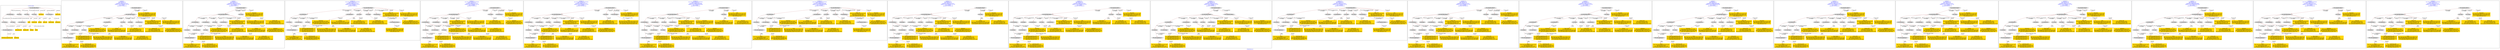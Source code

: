 digraph n0 {
fontcolor="blue"
remincross="true"
label="s29-gilcrease.csv"
subgraph cluster_0 {
label="1-correct model"
n2[style="filled",color="white",fillcolor="lightgray",label="E12_Production1"];
n3[style="filled",color="white",fillcolor="lightgray",label="E21_Person1"];
n4[style="filled",color="white",fillcolor="lightgray",label="E55_Type3"];
n5[style="filled",color="white",fillcolor="lightgray",label="E52_Time-Span1"];
n6[style="filled",color="white",fillcolor="lightgray",label="E82_Actor_Appellation1"];
n7[shape="plaintext",style="filled",fillcolor="gold",label="Attribution_URI"];
n8[style="filled",color="white",fillcolor="lightgray",label="E22_Man-Made_Object1"];
n9[style="filled",color="white",fillcolor="lightgray",label="E35_Title1"];
n10[style="filled",color="white",fillcolor="lightgray",label="E55_Type1"];
n11[style="filled",color="white",fillcolor="lightgray",label="E55_Type2"];
n12[shape="plaintext",style="filled",fillcolor="gold",label="Description"];
n13[style="filled",color="white",fillcolor="lightgray",label="E54_Dimension1"];
n14[shape="plaintext",style="filled",fillcolor="gold",label="Object_URI"];
n15[shape="plaintext",style="filled",fillcolor="gold",label="Title"];
n16[shape="plaintext",style="filled",fillcolor="gold",label="Dated"];
n17[shape="plaintext",style="filled",fillcolor="gold",label="Dimensions"];
n18[shape="plaintext",style="filled",fillcolor="gold",label="Culture_URI"];
n19[shape="plaintext",style="filled",fillcolor="gold",label="Culture"];
n20[shape="plaintext",style="filled",fillcolor="gold",label="Type_URI"];
n21[shape="plaintext",style="filled",fillcolor="gold",label="Object Name"];
n22[shape="plaintext",style="filled",fillcolor="gold",label="Medium_URI"];
n23[shape="plaintext",style="filled",fillcolor="gold",label="Medium"];
n24[shape="plaintext",style="filled",fillcolor="gold",label="Attribution_Appellation_URI"];
n25[shape="plaintext",style="filled",fillcolor="gold",label="Attribution"];
}
subgraph cluster_1 {
label="candidate 0\nlink coherence:1.0\nnode coherence:1.0\nconfidence:0.436513722727015\nmapping score:0.5264569551947192\ncost:23.99957\n-precision:0.5-recall:0.52"
n27[style="filled",color="white",fillcolor="lightgray",label="E12_Production1"];
n28[style="filled",color="white",fillcolor="lightgray",label="E21_Person1"];
n29[style="filled",color="white",fillcolor="lightgray",label="E52_Time-Span2"];
n30[style="filled",color="white",fillcolor="lightgray",label="E55_Type1"];
n31[style="filled",color="white",fillcolor="lightgray",label="E82_Actor_Appellation1"];
n32[style="filled",color="white",fillcolor="lightgray",label="E22_Man-Made_Object1"];
n33[style="filled",color="white",fillcolor="lightgray",label="E54_Dimension1"];
n34[style="filled",color="white",fillcolor="lightgray",label="E55_Type2"];
n35[style="filled",color="white",fillcolor="lightgray",label="E55_Type3"];
n36[style="filled",color="white",fillcolor="lightgray",label="E8_Acquisition1"];
n37[style="filled",color="white",fillcolor="lightgray",label="E33_Linguistic_Object2"];
n38[shape="plaintext",style="filled",fillcolor="gold",label="Attribution\n[E82_Actor_Appellation,label,0.491]\n[E22_Man-Made_Object,classLink,0.211]\n[E73_Information_Object,P3_has_note,0.16]\n[E8_Acquisition,P3_has_note,0.139]"];
n39[shape="plaintext",style="filled",fillcolor="gold",label="Object Name\n[E55_Type,label,0.612]\n[E29_Design_or_Procedure,P3_has_note,0.205]\n[E73_Information_Object,P3_has_note,0.099]\n[E22_Man-Made_Object,P3_has_note,0.084]"];
n40[shape="plaintext",style="filled",fillcolor="gold",label="Culture\n[E22_Man-Made_Object,classLink,0.345]\n[E35_Title,label,0.262]\n[E82_Actor_Appellation,label,0.245]\n[E33_Linguistic_Object,P3_has_note,0.148]"];
n41[shape="plaintext",style="filled",fillcolor="gold",label="Medium\n[E55_Type,label,0.486]\n[E29_Design_or_Procedure,P3_has_note,0.442]\n[E73_Information_Object,P3_has_note,0.039]\n[E33_Linguistic_Object,P3_has_note,0.034]"];
n42[shape="plaintext",style="filled",fillcolor="gold",label="Dated\n[E52_Time-Span,P82_at_some_time_within,0.517]\n[E52_Time-Span,P82a_begin_of_the_begin,0.193]\n[E52_Time-Span,P82b_end_of_the_end,0.151]\n[E73_Information_Object,P3_has_note,0.139]"];
n43[shape="plaintext",style="filled",fillcolor="gold",label="Medium_URI\n[E55_Type,classLink,0.408]\n[E57_Material,classLink,0.394]\n[E74_Group,classLink,0.194]\n[E29_Design_or_Procedure,P3_has_note,0.004]"];
n44[shape="plaintext",style="filled",fillcolor="gold",label="Dimensions\n[E54_Dimension,P3_has_note,0.904]\n[E73_Information_Object,P3_has_note,0.032]\n[E22_Man-Made_Object,P3_has_note,0.032]\n[E82_Actor_Appellation,label,0.032]"];
n45[shape="plaintext",style="filled",fillcolor="gold",label="Object_URI\n[E22_Man-Made_Object,classLink,0.657]\n[E21_Person,classLink,0.128]\n[E38_Image,classLink,0.123]\n[E82_Actor_Appellation,classLink,0.092]"];
n46[shape="plaintext",style="filled",fillcolor="gold",label="Type_URI\n[E55_Type,classLink,0.621]\n[E57_Material,classLink,0.196]\n[E74_Group,classLink,0.183]\n[E73_Information_Object,P3_has_note,0.0]"];
n47[shape="plaintext",style="filled",fillcolor="gold",label="Description\n[E73_Information_Object,P3_has_note,0.349]\n[E22_Man-Made_Object,P3_has_note,0.274]\n[E33_Linguistic_Object,P3_has_note,0.255]\n[E35_Title,label,0.122]"];
n48[shape="plaintext",style="filled",fillcolor="gold",label="Title\n[E73_Information_Object,P3_has_note,0.333]\n[E22_Man-Made_Object,P3_has_note,0.274]\n[E33_Linguistic_Object,P3_has_note,0.232]\n[E35_Title,label,0.161]"];
n49[shape="plaintext",style="filled",fillcolor="gold",label="Culture_URI\n[E55_Type,classLink,0.518]\n[E74_Group,classLink,0.237]\n[E57_Material,classLink,0.235]\n[E73_Information_Object,P3_has_note,0.009]"];
n50[shape="plaintext",style="filled",fillcolor="gold",label="Attribution_URI\n[E21_Person,classLink,0.491]\n[E82_Actor_Appellation,classLink,0.351]\n[E22_Man-Made_Object,classLink,0.085]\n[E38_Image,classLink,0.072]"];
n51[shape="plaintext",style="filled",fillcolor="gold",label="Attribution_Appellation_URI\n[E82_Actor_Appellation,classLink,0.835]\n[E21_Person,classLink,0.124]\n[E22_Man-Made_Object,classLink,0.022]\n[E38_Image,classLink,0.019]"];
}
subgraph cluster_2 {
label="candidate 1\nlink coherence:1.0\nnode coherence:1.0\nconfidence:0.436513722727015\nmapping score:0.5264569551947192\ncost:23.99959\n-precision:0.5-recall:0.52"
n53[style="filled",color="white",fillcolor="lightgray",label="E12_Production1"];
n54[style="filled",color="white",fillcolor="lightgray",label="E21_Person1"];
n55[style="filled",color="white",fillcolor="lightgray",label="E52_Time-Span2"];
n56[style="filled",color="white",fillcolor="lightgray",label="E55_Type1"];
n57[style="filled",color="white",fillcolor="lightgray",label="E82_Actor_Appellation1"];
n58[style="filled",color="white",fillcolor="lightgray",label="E22_Man-Made_Object1"];
n59[style="filled",color="white",fillcolor="lightgray",label="E54_Dimension1"];
n60[style="filled",color="white",fillcolor="lightgray",label="E55_Type3"];
n61[style="filled",color="white",fillcolor="lightgray",label="E8_Acquisition1"];
n62[style="filled",color="white",fillcolor="lightgray",label="E33_Linguistic_Object2"];
n63[style="filled",color="white",fillcolor="lightgray",label="E55_Type4"];
n64[shape="plaintext",style="filled",fillcolor="gold",label="Attribution\n[E82_Actor_Appellation,label,0.491]\n[E22_Man-Made_Object,classLink,0.211]\n[E73_Information_Object,P3_has_note,0.16]\n[E8_Acquisition,P3_has_note,0.139]"];
n65[shape="plaintext",style="filled",fillcolor="gold",label="Object Name\n[E55_Type,label,0.612]\n[E29_Design_or_Procedure,P3_has_note,0.205]\n[E73_Information_Object,P3_has_note,0.099]\n[E22_Man-Made_Object,P3_has_note,0.084]"];
n66[shape="plaintext",style="filled",fillcolor="gold",label="Culture\n[E22_Man-Made_Object,classLink,0.345]\n[E35_Title,label,0.262]\n[E82_Actor_Appellation,label,0.245]\n[E33_Linguistic_Object,P3_has_note,0.148]"];
n67[shape="plaintext",style="filled",fillcolor="gold",label="Dated\n[E52_Time-Span,P82_at_some_time_within,0.517]\n[E52_Time-Span,P82a_begin_of_the_begin,0.193]\n[E52_Time-Span,P82b_end_of_the_end,0.151]\n[E73_Information_Object,P3_has_note,0.139]"];
n68[shape="plaintext",style="filled",fillcolor="gold",label="Type_URI\n[E55_Type,classLink,0.621]\n[E57_Material,classLink,0.196]\n[E74_Group,classLink,0.183]\n[E73_Information_Object,P3_has_note,0.0]"];
n69[shape="plaintext",style="filled",fillcolor="gold",label="Dimensions\n[E54_Dimension,P3_has_note,0.904]\n[E73_Information_Object,P3_has_note,0.032]\n[E22_Man-Made_Object,P3_has_note,0.032]\n[E82_Actor_Appellation,label,0.032]"];
n70[shape="plaintext",style="filled",fillcolor="gold",label="Object_URI\n[E22_Man-Made_Object,classLink,0.657]\n[E21_Person,classLink,0.128]\n[E38_Image,classLink,0.123]\n[E82_Actor_Appellation,classLink,0.092]"];
n71[shape="plaintext",style="filled",fillcolor="gold",label="Description\n[E73_Information_Object,P3_has_note,0.349]\n[E22_Man-Made_Object,P3_has_note,0.274]\n[E33_Linguistic_Object,P3_has_note,0.255]\n[E35_Title,label,0.122]"];
n72[shape="plaintext",style="filled",fillcolor="gold",label="Title\n[E73_Information_Object,P3_has_note,0.333]\n[E22_Man-Made_Object,P3_has_note,0.274]\n[E33_Linguistic_Object,P3_has_note,0.232]\n[E35_Title,label,0.161]"];
n73[shape="plaintext",style="filled",fillcolor="gold",label="Medium\n[E55_Type,label,0.486]\n[E29_Design_or_Procedure,P3_has_note,0.442]\n[E73_Information_Object,P3_has_note,0.039]\n[E33_Linguistic_Object,P3_has_note,0.034]"];
n74[shape="plaintext",style="filled",fillcolor="gold",label="Culture_URI\n[E55_Type,classLink,0.518]\n[E74_Group,classLink,0.237]\n[E57_Material,classLink,0.235]\n[E73_Information_Object,P3_has_note,0.009]"];
n75[shape="plaintext",style="filled",fillcolor="gold",label="Medium_URI\n[E55_Type,classLink,0.408]\n[E57_Material,classLink,0.394]\n[E74_Group,classLink,0.194]\n[E29_Design_or_Procedure,P3_has_note,0.004]"];
n76[shape="plaintext",style="filled",fillcolor="gold",label="Attribution_URI\n[E21_Person,classLink,0.491]\n[E82_Actor_Appellation,classLink,0.351]\n[E22_Man-Made_Object,classLink,0.085]\n[E38_Image,classLink,0.072]"];
n77[shape="plaintext",style="filled",fillcolor="gold",label="Attribution_Appellation_URI\n[E82_Actor_Appellation,classLink,0.835]\n[E21_Person,classLink,0.124]\n[E22_Man-Made_Object,classLink,0.022]\n[E38_Image,classLink,0.019]"];
}
subgraph cluster_3 {
label="candidate 10\nlink coherence:0.9583333333333334\nnode coherence:1.0\nconfidence:0.436513722727015\nmapping score:0.5264569551947192\ncost:123.009592\n-precision:0.5-recall:0.52"
n79[style="filled",color="white",fillcolor="lightgray",label="E12_Production1"];
n80[style="filled",color="white",fillcolor="lightgray",label="E21_Person1"];
n81[style="filled",color="white",fillcolor="lightgray",label="E52_Time-Span2"];
n82[style="filled",color="white",fillcolor="lightgray",label="E55_Type1"];
n83[style="filled",color="white",fillcolor="lightgray",label="E82_Actor_Appellation1"];
n84[style="filled",color="white",fillcolor="lightgray",label="E22_Man-Made_Object1"];
n85[style="filled",color="white",fillcolor="lightgray",label="E54_Dimension1"];
n86[style="filled",color="white",fillcolor="lightgray",label="E55_Type2"];
n87[style="filled",color="white",fillcolor="lightgray",label="E55_Type3"];
n88[style="filled",color="white",fillcolor="lightgray",label="E8_Acquisition1"];
n89[style="filled",color="white",fillcolor="lightgray",label="E33_Linguistic_Object2"];
n90[shape="plaintext",style="filled",fillcolor="gold",label="Attribution\n[E82_Actor_Appellation,label,0.491]\n[E22_Man-Made_Object,classLink,0.211]\n[E73_Information_Object,P3_has_note,0.16]\n[E8_Acquisition,P3_has_note,0.139]"];
n91[shape="plaintext",style="filled",fillcolor="gold",label="Object Name\n[E55_Type,label,0.612]\n[E29_Design_or_Procedure,P3_has_note,0.205]\n[E73_Information_Object,P3_has_note,0.099]\n[E22_Man-Made_Object,P3_has_note,0.084]"];
n92[shape="plaintext",style="filled",fillcolor="gold",label="Culture\n[E22_Man-Made_Object,classLink,0.345]\n[E35_Title,label,0.262]\n[E82_Actor_Appellation,label,0.245]\n[E33_Linguistic_Object,P3_has_note,0.148]"];
n93[shape="plaintext",style="filled",fillcolor="gold",label="Medium\n[E55_Type,label,0.486]\n[E29_Design_or_Procedure,P3_has_note,0.442]\n[E73_Information_Object,P3_has_note,0.039]\n[E33_Linguistic_Object,P3_has_note,0.034]"];
n94[shape="plaintext",style="filled",fillcolor="gold",label="Dated\n[E52_Time-Span,P82_at_some_time_within,0.517]\n[E52_Time-Span,P82a_begin_of_the_begin,0.193]\n[E52_Time-Span,P82b_end_of_the_end,0.151]\n[E73_Information_Object,P3_has_note,0.139]"];
n95[shape="plaintext",style="filled",fillcolor="gold",label="Medium_URI\n[E55_Type,classLink,0.408]\n[E57_Material,classLink,0.394]\n[E74_Group,classLink,0.194]\n[E29_Design_or_Procedure,P3_has_note,0.004]"];
n96[shape="plaintext",style="filled",fillcolor="gold",label="Dimensions\n[E54_Dimension,P3_has_note,0.904]\n[E73_Information_Object,P3_has_note,0.032]\n[E22_Man-Made_Object,P3_has_note,0.032]\n[E82_Actor_Appellation,label,0.032]"];
n97[shape="plaintext",style="filled",fillcolor="gold",label="Object_URI\n[E22_Man-Made_Object,classLink,0.657]\n[E21_Person,classLink,0.128]\n[E38_Image,classLink,0.123]\n[E82_Actor_Appellation,classLink,0.092]"];
n98[shape="plaintext",style="filled",fillcolor="gold",label="Type_URI\n[E55_Type,classLink,0.621]\n[E57_Material,classLink,0.196]\n[E74_Group,classLink,0.183]\n[E73_Information_Object,P3_has_note,0.0]"];
n99[shape="plaintext",style="filled",fillcolor="gold",label="Description\n[E73_Information_Object,P3_has_note,0.349]\n[E22_Man-Made_Object,P3_has_note,0.274]\n[E33_Linguistic_Object,P3_has_note,0.255]\n[E35_Title,label,0.122]"];
n100[shape="plaintext",style="filled",fillcolor="gold",label="Title\n[E73_Information_Object,P3_has_note,0.333]\n[E22_Man-Made_Object,P3_has_note,0.274]\n[E33_Linguistic_Object,P3_has_note,0.232]\n[E35_Title,label,0.161]"];
n101[shape="plaintext",style="filled",fillcolor="gold",label="Culture_URI\n[E55_Type,classLink,0.518]\n[E74_Group,classLink,0.237]\n[E57_Material,classLink,0.235]\n[E73_Information_Object,P3_has_note,0.009]"];
n102[shape="plaintext",style="filled",fillcolor="gold",label="Attribution_URI\n[E21_Person,classLink,0.491]\n[E82_Actor_Appellation,classLink,0.351]\n[E22_Man-Made_Object,classLink,0.085]\n[E38_Image,classLink,0.072]"];
n103[shape="plaintext",style="filled",fillcolor="gold",label="Attribution_Appellation_URI\n[E82_Actor_Appellation,classLink,0.835]\n[E21_Person,classLink,0.124]\n[E22_Man-Made_Object,classLink,0.022]\n[E38_Image,classLink,0.019]"];
}
subgraph cluster_4 {
label="candidate 11\nlink coherence:0.9583333333333334\nnode coherence:1.0\nconfidence:0.436513722727015\nmapping score:0.5264569551947192\ncost:123.009602\n-precision:0.5-recall:0.52"
n105[style="filled",color="white",fillcolor="lightgray",label="E12_Production1"];
n106[style="filled",color="white",fillcolor="lightgray",label="E21_Person1"];
n107[style="filled",color="white",fillcolor="lightgray",label="E52_Time-Span2"];
n108[style="filled",color="white",fillcolor="lightgray",label="E55_Type1"];
n109[style="filled",color="white",fillcolor="lightgray",label="E82_Actor_Appellation1"];
n110[style="filled",color="white",fillcolor="lightgray",label="E22_Man-Made_Object1"];
n111[style="filled",color="white",fillcolor="lightgray",label="E54_Dimension1"];
n112[style="filled",color="white",fillcolor="lightgray",label="E55_Type2"];
n113[style="filled",color="white",fillcolor="lightgray",label="E33_Linguistic_Object2"];
n114[style="filled",color="white",fillcolor="lightgray",label="E55_Type4"];
n115[style="filled",color="white",fillcolor="lightgray",label="E8_Acquisition1"];
n116[shape="plaintext",style="filled",fillcolor="gold",label="Attribution\n[E82_Actor_Appellation,label,0.491]\n[E22_Man-Made_Object,classLink,0.211]\n[E73_Information_Object,P3_has_note,0.16]\n[E8_Acquisition,P3_has_note,0.139]"];
n117[shape="plaintext",style="filled",fillcolor="gold",label="Object Name\n[E55_Type,label,0.612]\n[E29_Design_or_Procedure,P3_has_note,0.205]\n[E73_Information_Object,P3_has_note,0.099]\n[E22_Man-Made_Object,P3_has_note,0.084]"];
n118[shape="plaintext",style="filled",fillcolor="gold",label="Culture\n[E22_Man-Made_Object,classLink,0.345]\n[E35_Title,label,0.262]\n[E82_Actor_Appellation,label,0.245]\n[E33_Linguistic_Object,P3_has_note,0.148]"];
n119[shape="plaintext",style="filled",fillcolor="gold",label="Medium\n[E55_Type,label,0.486]\n[E29_Design_or_Procedure,P3_has_note,0.442]\n[E73_Information_Object,P3_has_note,0.039]\n[E33_Linguistic_Object,P3_has_note,0.034]"];
n120[shape="plaintext",style="filled",fillcolor="gold",label="Dated\n[E52_Time-Span,P82_at_some_time_within,0.517]\n[E52_Time-Span,P82a_begin_of_the_begin,0.193]\n[E52_Time-Span,P82b_end_of_the_end,0.151]\n[E73_Information_Object,P3_has_note,0.139]"];
n121[shape="plaintext",style="filled",fillcolor="gold",label="Dimensions\n[E54_Dimension,P3_has_note,0.904]\n[E73_Information_Object,P3_has_note,0.032]\n[E22_Man-Made_Object,P3_has_note,0.032]\n[E82_Actor_Appellation,label,0.032]"];
n122[shape="plaintext",style="filled",fillcolor="gold",label="Object_URI\n[E22_Man-Made_Object,classLink,0.657]\n[E21_Person,classLink,0.128]\n[E38_Image,classLink,0.123]\n[E82_Actor_Appellation,classLink,0.092]"];
n123[shape="plaintext",style="filled",fillcolor="gold",label="Type_URI\n[E55_Type,classLink,0.621]\n[E57_Material,classLink,0.196]\n[E74_Group,classLink,0.183]\n[E73_Information_Object,P3_has_note,0.0]"];
n124[shape="plaintext",style="filled",fillcolor="gold",label="Description\n[E73_Information_Object,P3_has_note,0.349]\n[E22_Man-Made_Object,P3_has_note,0.274]\n[E33_Linguistic_Object,P3_has_note,0.255]\n[E35_Title,label,0.122]"];
n125[shape="plaintext",style="filled",fillcolor="gold",label="Title\n[E73_Information_Object,P3_has_note,0.333]\n[E22_Man-Made_Object,P3_has_note,0.274]\n[E33_Linguistic_Object,P3_has_note,0.232]\n[E35_Title,label,0.161]"];
n126[shape="plaintext",style="filled",fillcolor="gold",label="Culture_URI\n[E55_Type,classLink,0.518]\n[E74_Group,classLink,0.237]\n[E57_Material,classLink,0.235]\n[E73_Information_Object,P3_has_note,0.009]"];
n127[shape="plaintext",style="filled",fillcolor="gold",label="Medium_URI\n[E55_Type,classLink,0.408]\n[E57_Material,classLink,0.394]\n[E74_Group,classLink,0.194]\n[E29_Design_or_Procedure,P3_has_note,0.004]"];
n128[shape="plaintext",style="filled",fillcolor="gold",label="Attribution_URI\n[E21_Person,classLink,0.491]\n[E82_Actor_Appellation,classLink,0.351]\n[E22_Man-Made_Object,classLink,0.085]\n[E38_Image,classLink,0.072]"];
n129[shape="plaintext",style="filled",fillcolor="gold",label="Attribution_Appellation_URI\n[E82_Actor_Appellation,classLink,0.835]\n[E21_Person,classLink,0.124]\n[E22_Man-Made_Object,classLink,0.022]\n[E38_Image,classLink,0.019]"];
}
subgraph cluster_5 {
label="candidate 12\nlink coherence:0.9583333333333334\nnode coherence:1.0\nconfidence:0.436513722727015\nmapping score:0.5264569551947192\ncost:123.009622\n-precision:0.46-recall:0.48"
n131[style="filled",color="white",fillcolor="lightgray",label="E12_Production1"];
n132[style="filled",color="white",fillcolor="lightgray",label="E21_Person1"];
n133[style="filled",color="white",fillcolor="lightgray",label="E55_Type1"];
n134[style="filled",color="white",fillcolor="lightgray",label="E82_Actor_Appellation1"];
n135[style="filled",color="white",fillcolor="lightgray",label="E22_Man-Made_Object1"];
n136[style="filled",color="white",fillcolor="lightgray",label="E54_Dimension1"];
n137[style="filled",color="white",fillcolor="lightgray",label="E55_Type2"];
n138[style="filled",color="white",fillcolor="lightgray",label="E8_Acquisition1"];
n139[style="filled",color="white",fillcolor="lightgray",label="E33_Linguistic_Object2"];
n140[style="filled",color="white",fillcolor="lightgray",label="E55_Type4"];
n141[style="filled",color="white",fillcolor="lightgray",label="E52_Time-Span2"];
n142[shape="plaintext",style="filled",fillcolor="gold",label="Attribution\n[E82_Actor_Appellation,label,0.491]\n[E22_Man-Made_Object,classLink,0.211]\n[E73_Information_Object,P3_has_note,0.16]\n[E8_Acquisition,P3_has_note,0.139]"];
n143[shape="plaintext",style="filled",fillcolor="gold",label="Object Name\n[E55_Type,label,0.612]\n[E29_Design_or_Procedure,P3_has_note,0.205]\n[E73_Information_Object,P3_has_note,0.099]\n[E22_Man-Made_Object,P3_has_note,0.084]"];
n144[shape="plaintext",style="filled",fillcolor="gold",label="Culture\n[E22_Man-Made_Object,classLink,0.345]\n[E35_Title,label,0.262]\n[E82_Actor_Appellation,label,0.245]\n[E33_Linguistic_Object,P3_has_note,0.148]"];
n145[shape="plaintext",style="filled",fillcolor="gold",label="Medium\n[E55_Type,label,0.486]\n[E29_Design_or_Procedure,P3_has_note,0.442]\n[E73_Information_Object,P3_has_note,0.039]\n[E33_Linguistic_Object,P3_has_note,0.034]"];
n146[shape="plaintext",style="filled",fillcolor="gold",label="Dated\n[E52_Time-Span,P82_at_some_time_within,0.517]\n[E52_Time-Span,P82a_begin_of_the_begin,0.193]\n[E52_Time-Span,P82b_end_of_the_end,0.151]\n[E73_Information_Object,P3_has_note,0.139]"];
n147[shape="plaintext",style="filled",fillcolor="gold",label="Dimensions\n[E54_Dimension,P3_has_note,0.904]\n[E73_Information_Object,P3_has_note,0.032]\n[E22_Man-Made_Object,P3_has_note,0.032]\n[E82_Actor_Appellation,label,0.032]"];
n148[shape="plaintext",style="filled",fillcolor="gold",label="Object_URI\n[E22_Man-Made_Object,classLink,0.657]\n[E21_Person,classLink,0.128]\n[E38_Image,classLink,0.123]\n[E82_Actor_Appellation,classLink,0.092]"];
n149[shape="plaintext",style="filled",fillcolor="gold",label="Type_URI\n[E55_Type,classLink,0.621]\n[E57_Material,classLink,0.196]\n[E74_Group,classLink,0.183]\n[E73_Information_Object,P3_has_note,0.0]"];
n150[shape="plaintext",style="filled",fillcolor="gold",label="Description\n[E73_Information_Object,P3_has_note,0.349]\n[E22_Man-Made_Object,P3_has_note,0.274]\n[E33_Linguistic_Object,P3_has_note,0.255]\n[E35_Title,label,0.122]"];
n151[shape="plaintext",style="filled",fillcolor="gold",label="Title\n[E73_Information_Object,P3_has_note,0.333]\n[E22_Man-Made_Object,P3_has_note,0.274]\n[E33_Linguistic_Object,P3_has_note,0.232]\n[E35_Title,label,0.161]"];
n152[shape="plaintext",style="filled",fillcolor="gold",label="Culture_URI\n[E55_Type,classLink,0.518]\n[E74_Group,classLink,0.237]\n[E57_Material,classLink,0.235]\n[E73_Information_Object,P3_has_note,0.009]"];
n153[shape="plaintext",style="filled",fillcolor="gold",label="Medium_URI\n[E55_Type,classLink,0.408]\n[E57_Material,classLink,0.394]\n[E74_Group,classLink,0.194]\n[E29_Design_or_Procedure,P3_has_note,0.004]"];
n154[shape="plaintext",style="filled",fillcolor="gold",label="Attribution_URI\n[E21_Person,classLink,0.491]\n[E82_Actor_Appellation,classLink,0.351]\n[E22_Man-Made_Object,classLink,0.085]\n[E38_Image,classLink,0.072]"];
n155[shape="plaintext",style="filled",fillcolor="gold",label="Attribution_Appellation_URI\n[E82_Actor_Appellation,classLink,0.835]\n[E21_Person,classLink,0.124]\n[E22_Man-Made_Object,classLink,0.022]\n[E38_Image,classLink,0.019]"];
}
subgraph cluster_6 {
label="candidate 13\nlink coherence:0.9583333333333334\nnode coherence:1.0\nconfidence:0.4348815291431668\nmapping score:0.5259128906667699\ncost:23.99958\n-precision:0.5-recall:0.52"
n157[style="filled",color="white",fillcolor="lightgray",label="E12_Production1"];
n158[style="filled",color="white",fillcolor="lightgray",label="E21_Person1"];
n159[style="filled",color="white",fillcolor="lightgray",label="E52_Time-Span2"];
n160[style="filled",color="white",fillcolor="lightgray",label="E55_Type1"];
n161[style="filled",color="white",fillcolor="lightgray",label="E82_Actor_Appellation1"];
n162[style="filled",color="white",fillcolor="lightgray",label="E22_Man-Made_Object1"];
n163[style="filled",color="white",fillcolor="lightgray",label="E54_Dimension1"];
n164[style="filled",color="white",fillcolor="lightgray",label="E55_Type3"];
n165[style="filled",color="white",fillcolor="lightgray",label="E8_Acquisition1"];
n166[style="filled",color="white",fillcolor="lightgray",label="E33_Linguistic_Object2"];
n167[style="filled",color="white",fillcolor="lightgray",label="E55_Type2"];
n168[shape="plaintext",style="filled",fillcolor="gold",label="Attribution\n[E82_Actor_Appellation,label,0.491]\n[E22_Man-Made_Object,classLink,0.211]\n[E73_Information_Object,P3_has_note,0.16]\n[E8_Acquisition,P3_has_note,0.139]"];
n169[shape="plaintext",style="filled",fillcolor="gold",label="Object Name\n[E55_Type,label,0.612]\n[E29_Design_or_Procedure,P3_has_note,0.205]\n[E73_Information_Object,P3_has_note,0.099]\n[E22_Man-Made_Object,P3_has_note,0.084]"];
n170[shape="plaintext",style="filled",fillcolor="gold",label="Culture\n[E22_Man-Made_Object,classLink,0.345]\n[E35_Title,label,0.262]\n[E82_Actor_Appellation,label,0.245]\n[E33_Linguistic_Object,P3_has_note,0.148]"];
n171[shape="plaintext",style="filled",fillcolor="gold",label="Medium\n[E55_Type,label,0.486]\n[E29_Design_or_Procedure,P3_has_note,0.442]\n[E73_Information_Object,P3_has_note,0.039]\n[E33_Linguistic_Object,P3_has_note,0.034]"];
n172[shape="plaintext",style="filled",fillcolor="gold",label="Dated\n[E52_Time-Span,P82_at_some_time_within,0.517]\n[E52_Time-Span,P82a_begin_of_the_begin,0.193]\n[E52_Time-Span,P82b_end_of_the_end,0.151]\n[E73_Information_Object,P3_has_note,0.139]"];
n173[shape="plaintext",style="filled",fillcolor="gold",label="Medium_URI\n[E55_Type,classLink,0.408]\n[E57_Material,classLink,0.394]\n[E74_Group,classLink,0.194]\n[E29_Design_or_Procedure,P3_has_note,0.004]"];
n174[shape="plaintext",style="filled",fillcolor="gold",label="Dimensions\n[E54_Dimension,P3_has_note,0.904]\n[E73_Information_Object,P3_has_note,0.032]\n[E22_Man-Made_Object,P3_has_note,0.032]\n[E82_Actor_Appellation,label,0.032]"];
n175[shape="plaintext",style="filled",fillcolor="gold",label="Object_URI\n[E22_Man-Made_Object,classLink,0.657]\n[E21_Person,classLink,0.128]\n[E38_Image,classLink,0.123]\n[E82_Actor_Appellation,classLink,0.092]"];
n176[shape="plaintext",style="filled",fillcolor="gold",label="Type_URI\n[E55_Type,classLink,0.621]\n[E57_Material,classLink,0.196]\n[E74_Group,classLink,0.183]\n[E73_Information_Object,P3_has_note,0.0]"];
n177[shape="plaintext",style="filled",fillcolor="gold",label="Title\n[E73_Information_Object,P3_has_note,0.333]\n[E22_Man-Made_Object,P3_has_note,0.274]\n[E33_Linguistic_Object,P3_has_note,0.232]\n[E35_Title,label,0.161]"];
n178[shape="plaintext",style="filled",fillcolor="gold",label="Description\n[E73_Information_Object,P3_has_note,0.349]\n[E22_Man-Made_Object,P3_has_note,0.274]\n[E33_Linguistic_Object,P3_has_note,0.255]\n[E35_Title,label,0.122]"];
n179[shape="plaintext",style="filled",fillcolor="gold",label="Culture_URI\n[E55_Type,classLink,0.518]\n[E74_Group,classLink,0.237]\n[E57_Material,classLink,0.235]\n[E73_Information_Object,P3_has_note,0.009]"];
n180[shape="plaintext",style="filled",fillcolor="gold",label="Attribution_URI\n[E21_Person,classLink,0.491]\n[E82_Actor_Appellation,classLink,0.351]\n[E22_Man-Made_Object,classLink,0.085]\n[E38_Image,classLink,0.072]"];
n181[shape="plaintext",style="filled",fillcolor="gold",label="Attribution_Appellation_URI\n[E82_Actor_Appellation,classLink,0.835]\n[E21_Person,classLink,0.124]\n[E22_Man-Made_Object,classLink,0.022]\n[E38_Image,classLink,0.019]"];
}
subgraph cluster_7 {
label="candidate 14\nlink coherence:0.9583333333333334\nnode coherence:1.0\nconfidence:0.4348815291431668\nmapping score:0.5259128906667699\ncost:123.009592\n-precision:0.54-recall:0.57"
n183[style="filled",color="white",fillcolor="lightgray",label="E12_Production1"];
n184[style="filled",color="white",fillcolor="lightgray",label="E21_Person1"];
n185[style="filled",color="white",fillcolor="lightgray",label="E52_Time-Span2"];
n186[style="filled",color="white",fillcolor="lightgray",label="E55_Type1"];
n187[style="filled",color="white",fillcolor="lightgray",label="E82_Actor_Appellation1"];
n188[style="filled",color="white",fillcolor="lightgray",label="E22_Man-Made_Object1"];
n189[style="filled",color="white",fillcolor="lightgray",label="E54_Dimension1"];
n190[style="filled",color="white",fillcolor="lightgray",label="E55_Type2"];
n191[style="filled",color="white",fillcolor="lightgray",label="E55_Type3"];
n192[style="filled",color="white",fillcolor="lightgray",label="E8_Acquisition1"];
n193[style="filled",color="white",fillcolor="lightgray",label="E33_Linguistic_Object2"];
n194[shape="plaintext",style="filled",fillcolor="gold",label="Attribution\n[E82_Actor_Appellation,label,0.491]\n[E22_Man-Made_Object,classLink,0.211]\n[E73_Information_Object,P3_has_note,0.16]\n[E8_Acquisition,P3_has_note,0.139]"];
n195[shape="plaintext",style="filled",fillcolor="gold",label="Object Name\n[E55_Type,label,0.612]\n[E29_Design_or_Procedure,P3_has_note,0.205]\n[E73_Information_Object,P3_has_note,0.099]\n[E22_Man-Made_Object,P3_has_note,0.084]"];
n196[shape="plaintext",style="filled",fillcolor="gold",label="Culture\n[E22_Man-Made_Object,classLink,0.345]\n[E35_Title,label,0.262]\n[E82_Actor_Appellation,label,0.245]\n[E33_Linguistic_Object,P3_has_note,0.148]"];
n197[shape="plaintext",style="filled",fillcolor="gold",label="Medium\n[E55_Type,label,0.486]\n[E29_Design_or_Procedure,P3_has_note,0.442]\n[E73_Information_Object,P3_has_note,0.039]\n[E33_Linguistic_Object,P3_has_note,0.034]"];
n198[shape="plaintext",style="filled",fillcolor="gold",label="Dated\n[E52_Time-Span,P82_at_some_time_within,0.517]\n[E52_Time-Span,P82a_begin_of_the_begin,0.193]\n[E52_Time-Span,P82b_end_of_the_end,0.151]\n[E73_Information_Object,P3_has_note,0.139]"];
n199[shape="plaintext",style="filled",fillcolor="gold",label="Medium_URI\n[E55_Type,classLink,0.408]\n[E57_Material,classLink,0.394]\n[E74_Group,classLink,0.194]\n[E29_Design_or_Procedure,P3_has_note,0.004]"];
n200[shape="plaintext",style="filled",fillcolor="gold",label="Dimensions\n[E54_Dimension,P3_has_note,0.904]\n[E73_Information_Object,P3_has_note,0.032]\n[E22_Man-Made_Object,P3_has_note,0.032]\n[E82_Actor_Appellation,label,0.032]"];
n201[shape="plaintext",style="filled",fillcolor="gold",label="Object_URI\n[E22_Man-Made_Object,classLink,0.657]\n[E21_Person,classLink,0.128]\n[E38_Image,classLink,0.123]\n[E82_Actor_Appellation,classLink,0.092]"];
n202[shape="plaintext",style="filled",fillcolor="gold",label="Type_URI\n[E55_Type,classLink,0.621]\n[E57_Material,classLink,0.196]\n[E74_Group,classLink,0.183]\n[E73_Information_Object,P3_has_note,0.0]"];
n203[shape="plaintext",style="filled",fillcolor="gold",label="Title\n[E73_Information_Object,P3_has_note,0.333]\n[E22_Man-Made_Object,P3_has_note,0.274]\n[E33_Linguistic_Object,P3_has_note,0.232]\n[E35_Title,label,0.161]"];
n204[shape="plaintext",style="filled",fillcolor="gold",label="Description\n[E73_Information_Object,P3_has_note,0.349]\n[E22_Man-Made_Object,P3_has_note,0.274]\n[E33_Linguistic_Object,P3_has_note,0.255]\n[E35_Title,label,0.122]"];
n205[shape="plaintext",style="filled",fillcolor="gold",label="Culture_URI\n[E55_Type,classLink,0.518]\n[E74_Group,classLink,0.237]\n[E57_Material,classLink,0.235]\n[E73_Information_Object,P3_has_note,0.009]"];
n206[shape="plaintext",style="filled",fillcolor="gold",label="Attribution_URI\n[E21_Person,classLink,0.491]\n[E82_Actor_Appellation,classLink,0.351]\n[E22_Man-Made_Object,classLink,0.085]\n[E38_Image,classLink,0.072]"];
n207[shape="plaintext",style="filled",fillcolor="gold",label="Attribution_Appellation_URI\n[E82_Actor_Appellation,classLink,0.835]\n[E21_Person,classLink,0.124]\n[E22_Man-Made_Object,classLink,0.022]\n[E38_Image,classLink,0.019]"];
}
subgraph cluster_8 {
label="candidate 15\nlink coherence:0.92\nnode coherence:1.0\nconfidence:0.436513722727015\nmapping score:0.5264569551947192\ncost:24.99958\n-precision:0.44-recall:0.48"
n209[style="filled",color="white",fillcolor="lightgray",label="E12_Production1"];
n210[style="filled",color="white",fillcolor="lightgray",label="E21_Person1"];
n211[style="filled",color="white",fillcolor="lightgray",label="E52_Time-Span2"];
n212[style="filled",color="white",fillcolor="lightgray",label="E55_Type1"];
n213[style="filled",color="white",fillcolor="lightgray",label="E82_Actor_Appellation1"];
n214[style="filled",color="white",fillcolor="lightgray",label="E22_Man-Made_Object1"];
n215[style="filled",color="white",fillcolor="lightgray",label="E38_Image1"];
n216[style="filled",color="white",fillcolor="lightgray",label="E54_Dimension1"];
n217[style="filled",color="white",fillcolor="lightgray",label="E55_Type3"];
n218[style="filled",color="white",fillcolor="lightgray",label="E8_Acquisition1"];
n219[style="filled",color="white",fillcolor="lightgray",label="E33_Linguistic_Object2"];
n220[style="filled",color="white",fillcolor="lightgray",label="E55_Type2"];
n221[shape="plaintext",style="filled",fillcolor="gold",label="Attribution\n[E82_Actor_Appellation,label,0.491]\n[E22_Man-Made_Object,classLink,0.211]\n[E73_Information_Object,P3_has_note,0.16]\n[E8_Acquisition,P3_has_note,0.139]"];
n222[shape="plaintext",style="filled",fillcolor="gold",label="Object Name\n[E55_Type,label,0.612]\n[E29_Design_or_Procedure,P3_has_note,0.205]\n[E73_Information_Object,P3_has_note,0.099]\n[E22_Man-Made_Object,P3_has_note,0.084]"];
n223[shape="plaintext",style="filled",fillcolor="gold",label="Culture\n[E22_Man-Made_Object,classLink,0.345]\n[E35_Title,label,0.262]\n[E82_Actor_Appellation,label,0.245]\n[E33_Linguistic_Object,P3_has_note,0.148]"];
n224[shape="plaintext",style="filled",fillcolor="gold",label="Medium\n[E55_Type,label,0.486]\n[E29_Design_or_Procedure,P3_has_note,0.442]\n[E73_Information_Object,P3_has_note,0.039]\n[E33_Linguistic_Object,P3_has_note,0.034]"];
n225[shape="plaintext",style="filled",fillcolor="gold",label="Dated\n[E52_Time-Span,P82_at_some_time_within,0.517]\n[E52_Time-Span,P82a_begin_of_the_begin,0.193]\n[E52_Time-Span,P82b_end_of_the_end,0.151]\n[E73_Information_Object,P3_has_note,0.139]"];
n226[shape="plaintext",style="filled",fillcolor="gold",label="Medium_URI\n[E55_Type,classLink,0.408]\n[E57_Material,classLink,0.394]\n[E74_Group,classLink,0.194]\n[E29_Design_or_Procedure,P3_has_note,0.004]"];
n227[shape="plaintext",style="filled",fillcolor="gold",label="Dimensions\n[E54_Dimension,P3_has_note,0.904]\n[E73_Information_Object,P3_has_note,0.032]\n[E22_Man-Made_Object,P3_has_note,0.032]\n[E82_Actor_Appellation,label,0.032]"];
n228[shape="plaintext",style="filled",fillcolor="gold",label="Object_URI\n[E22_Man-Made_Object,classLink,0.657]\n[E21_Person,classLink,0.128]\n[E38_Image,classLink,0.123]\n[E82_Actor_Appellation,classLink,0.092]"];
n229[shape="plaintext",style="filled",fillcolor="gold",label="Type_URI\n[E55_Type,classLink,0.621]\n[E57_Material,classLink,0.196]\n[E74_Group,classLink,0.183]\n[E73_Information_Object,P3_has_note,0.0]"];
n230[shape="plaintext",style="filled",fillcolor="gold",label="Description\n[E73_Information_Object,P3_has_note,0.349]\n[E22_Man-Made_Object,P3_has_note,0.274]\n[E33_Linguistic_Object,P3_has_note,0.255]\n[E35_Title,label,0.122]"];
n231[shape="plaintext",style="filled",fillcolor="gold",label="Title\n[E73_Information_Object,P3_has_note,0.333]\n[E22_Man-Made_Object,P3_has_note,0.274]\n[E33_Linguistic_Object,P3_has_note,0.232]\n[E35_Title,label,0.161]"];
n232[shape="plaintext",style="filled",fillcolor="gold",label="Culture_URI\n[E55_Type,classLink,0.518]\n[E74_Group,classLink,0.237]\n[E57_Material,classLink,0.235]\n[E73_Information_Object,P3_has_note,0.009]"];
n233[shape="plaintext",style="filled",fillcolor="gold",label="Attribution_URI\n[E21_Person,classLink,0.491]\n[E82_Actor_Appellation,classLink,0.351]\n[E22_Man-Made_Object,classLink,0.085]\n[E38_Image,classLink,0.072]"];
n234[shape="plaintext",style="filled",fillcolor="gold",label="Attribution_Appellation_URI\n[E82_Actor_Appellation,classLink,0.835]\n[E21_Person,classLink,0.124]\n[E22_Man-Made_Object,classLink,0.022]\n[E38_Image,classLink,0.019]"];
}
subgraph cluster_9 {
label="candidate 16\nlink coherence:0.92\nnode coherence:1.0\nconfidence:0.436513722727015\nmapping score:0.5264569551947192\ncost:24.99963\n-precision:0.48-recall:0.52"
n236[style="filled",color="white",fillcolor="lightgray",label="E12_Production1"];
n237[style="filled",color="white",fillcolor="lightgray",label="E21_Person1"];
n238[style="filled",color="white",fillcolor="lightgray",label="E52_Time-Span2"];
n239[style="filled",color="white",fillcolor="lightgray",label="E82_Actor_Appellation1"];
n240[style="filled",color="white",fillcolor="lightgray",label="E22_Man-Made_Object1"];
n241[style="filled",color="white",fillcolor="lightgray",label="E38_Image1"];
n242[style="filled",color="white",fillcolor="lightgray",label="E54_Dimension1"];
n243[style="filled",color="white",fillcolor="lightgray",label="E55_Type3"];
n244[style="filled",color="white",fillcolor="lightgray",label="E8_Acquisition1"];
n245[style="filled",color="white",fillcolor="lightgray",label="E33_Linguistic_Object2"];
n246[style="filled",color="white",fillcolor="lightgray",label="E55_Type2"];
n247[style="filled",color="white",fillcolor="lightgray",label="E55_Type4"];
n248[shape="plaintext",style="filled",fillcolor="gold",label="Attribution\n[E82_Actor_Appellation,label,0.491]\n[E22_Man-Made_Object,classLink,0.211]\n[E73_Information_Object,P3_has_note,0.16]\n[E8_Acquisition,P3_has_note,0.139]"];
n249[shape="plaintext",style="filled",fillcolor="gold",label="Culture\n[E22_Man-Made_Object,classLink,0.345]\n[E35_Title,label,0.262]\n[E82_Actor_Appellation,label,0.245]\n[E33_Linguistic_Object,P3_has_note,0.148]"];
n250[shape="plaintext",style="filled",fillcolor="gold",label="Object Name\n[E55_Type,label,0.612]\n[E29_Design_or_Procedure,P3_has_note,0.205]\n[E73_Information_Object,P3_has_note,0.099]\n[E22_Man-Made_Object,P3_has_note,0.084]"];
n251[shape="plaintext",style="filled",fillcolor="gold",label="Dated\n[E52_Time-Span,P82_at_some_time_within,0.517]\n[E52_Time-Span,P82a_begin_of_the_begin,0.193]\n[E52_Time-Span,P82b_end_of_the_end,0.151]\n[E73_Information_Object,P3_has_note,0.139]"];
n252[shape="plaintext",style="filled",fillcolor="gold",label="Type_URI\n[E55_Type,classLink,0.621]\n[E57_Material,classLink,0.196]\n[E74_Group,classLink,0.183]\n[E73_Information_Object,P3_has_note,0.0]"];
n253[shape="plaintext",style="filled",fillcolor="gold",label="Dimensions\n[E54_Dimension,P3_has_note,0.904]\n[E73_Information_Object,P3_has_note,0.032]\n[E22_Man-Made_Object,P3_has_note,0.032]\n[E82_Actor_Appellation,label,0.032]"];
n254[shape="plaintext",style="filled",fillcolor="gold",label="Object_URI\n[E22_Man-Made_Object,classLink,0.657]\n[E21_Person,classLink,0.128]\n[E38_Image,classLink,0.123]\n[E82_Actor_Appellation,classLink,0.092]"];
n255[shape="plaintext",style="filled",fillcolor="gold",label="Culture_URI\n[E55_Type,classLink,0.518]\n[E74_Group,classLink,0.237]\n[E57_Material,classLink,0.235]\n[E73_Information_Object,P3_has_note,0.009]"];
n256[shape="plaintext",style="filled",fillcolor="gold",label="Description\n[E73_Information_Object,P3_has_note,0.349]\n[E22_Man-Made_Object,P3_has_note,0.274]\n[E33_Linguistic_Object,P3_has_note,0.255]\n[E35_Title,label,0.122]"];
n257[shape="plaintext",style="filled",fillcolor="gold",label="Title\n[E73_Information_Object,P3_has_note,0.333]\n[E22_Man-Made_Object,P3_has_note,0.274]\n[E33_Linguistic_Object,P3_has_note,0.232]\n[E35_Title,label,0.161]"];
n258[shape="plaintext",style="filled",fillcolor="gold",label="Medium\n[E55_Type,label,0.486]\n[E29_Design_or_Procedure,P3_has_note,0.442]\n[E73_Information_Object,P3_has_note,0.039]\n[E33_Linguistic_Object,P3_has_note,0.034]"];
n259[shape="plaintext",style="filled",fillcolor="gold",label="Medium_URI\n[E55_Type,classLink,0.408]\n[E57_Material,classLink,0.394]\n[E74_Group,classLink,0.194]\n[E29_Design_or_Procedure,P3_has_note,0.004]"];
n260[shape="plaintext",style="filled",fillcolor="gold",label="Attribution_URI\n[E21_Person,classLink,0.491]\n[E82_Actor_Appellation,classLink,0.351]\n[E22_Man-Made_Object,classLink,0.085]\n[E38_Image,classLink,0.072]"];
n261[shape="plaintext",style="filled",fillcolor="gold",label="Attribution_Appellation_URI\n[E82_Actor_Appellation,classLink,0.835]\n[E21_Person,classLink,0.124]\n[E22_Man-Made_Object,classLink,0.022]\n[E38_Image,classLink,0.019]"];
}
subgraph cluster_10 {
label="candidate 17\nlink coherence:0.92\nnode coherence:1.0\nconfidence:0.436513722727015\nmapping score:0.5264569551947192\ncost:123.99958\n-precision:0.48-recall:0.52"
n263[style="filled",color="white",fillcolor="lightgray",label="E12_Production1"];
n264[style="filled",color="white",fillcolor="lightgray",label="E21_Person1"];
n265[style="filled",color="white",fillcolor="lightgray",label="E52_Time-Span2"];
n266[style="filled",color="white",fillcolor="lightgray",label="E55_Type1"];
n267[style="filled",color="white",fillcolor="lightgray",label="E82_Actor_Appellation1"];
n268[style="filled",color="white",fillcolor="lightgray",label="E22_Man-Made_Object1"];
n269[style="filled",color="white",fillcolor="lightgray",label="E54_Dimension1"];
n270[style="filled",color="white",fillcolor="lightgray",label="E55_Type2"];
n271[style="filled",color="white",fillcolor="lightgray",label="E55_Type3"];
n272[style="filled",color="white",fillcolor="lightgray",label="E8_Acquisition1"];
n273[style="filled",color="white",fillcolor="lightgray",label="E33_Linguistic_Object1"];
n274[style="filled",color="white",fillcolor="lightgray",label="E33_Linguistic_Object2"];
n275[shape="plaintext",style="filled",fillcolor="gold",label="Attribution\n[E82_Actor_Appellation,label,0.491]\n[E22_Man-Made_Object,classLink,0.211]\n[E73_Information_Object,P3_has_note,0.16]\n[E8_Acquisition,P3_has_note,0.139]"];
n276[shape="plaintext",style="filled",fillcolor="gold",label="Object Name\n[E55_Type,label,0.612]\n[E29_Design_or_Procedure,P3_has_note,0.205]\n[E73_Information_Object,P3_has_note,0.099]\n[E22_Man-Made_Object,P3_has_note,0.084]"];
n277[shape="plaintext",style="filled",fillcolor="gold",label="Culture\n[E22_Man-Made_Object,classLink,0.345]\n[E35_Title,label,0.262]\n[E82_Actor_Appellation,label,0.245]\n[E33_Linguistic_Object,P3_has_note,0.148]"];
n278[shape="plaintext",style="filled",fillcolor="gold",label="Medium\n[E55_Type,label,0.486]\n[E29_Design_or_Procedure,P3_has_note,0.442]\n[E73_Information_Object,P3_has_note,0.039]\n[E33_Linguistic_Object,P3_has_note,0.034]"];
n279[shape="plaintext",style="filled",fillcolor="gold",label="Dated\n[E52_Time-Span,P82_at_some_time_within,0.517]\n[E52_Time-Span,P82a_begin_of_the_begin,0.193]\n[E52_Time-Span,P82b_end_of_the_end,0.151]\n[E73_Information_Object,P3_has_note,0.139]"];
n280[shape="plaintext",style="filled",fillcolor="gold",label="Medium_URI\n[E55_Type,classLink,0.408]\n[E57_Material,classLink,0.394]\n[E74_Group,classLink,0.194]\n[E29_Design_or_Procedure,P3_has_note,0.004]"];
n281[shape="plaintext",style="filled",fillcolor="gold",label="Dimensions\n[E54_Dimension,P3_has_note,0.904]\n[E73_Information_Object,P3_has_note,0.032]\n[E22_Man-Made_Object,P3_has_note,0.032]\n[E82_Actor_Appellation,label,0.032]"];
n282[shape="plaintext",style="filled",fillcolor="gold",label="Object_URI\n[E22_Man-Made_Object,classLink,0.657]\n[E21_Person,classLink,0.128]\n[E38_Image,classLink,0.123]\n[E82_Actor_Appellation,classLink,0.092]"];
n283[shape="plaintext",style="filled",fillcolor="gold",label="Type_URI\n[E55_Type,classLink,0.621]\n[E57_Material,classLink,0.196]\n[E74_Group,classLink,0.183]\n[E73_Information_Object,P3_has_note,0.0]"];
n284[shape="plaintext",style="filled",fillcolor="gold",label="Description\n[E73_Information_Object,P3_has_note,0.349]\n[E22_Man-Made_Object,P3_has_note,0.274]\n[E33_Linguistic_Object,P3_has_note,0.255]\n[E35_Title,label,0.122]"];
n285[shape="plaintext",style="filled",fillcolor="gold",label="Title\n[E73_Information_Object,P3_has_note,0.333]\n[E22_Man-Made_Object,P3_has_note,0.274]\n[E33_Linguistic_Object,P3_has_note,0.232]\n[E35_Title,label,0.161]"];
n286[shape="plaintext",style="filled",fillcolor="gold",label="Culture_URI\n[E55_Type,classLink,0.518]\n[E74_Group,classLink,0.237]\n[E57_Material,classLink,0.235]\n[E73_Information_Object,P3_has_note,0.009]"];
n287[shape="plaintext",style="filled",fillcolor="gold",label="Attribution_URI\n[E21_Person,classLink,0.491]\n[E82_Actor_Appellation,classLink,0.351]\n[E22_Man-Made_Object,classLink,0.085]\n[E38_Image,classLink,0.072]"];
n288[shape="plaintext",style="filled",fillcolor="gold",label="Attribution_Appellation_URI\n[E82_Actor_Appellation,classLink,0.835]\n[E21_Person,classLink,0.124]\n[E22_Man-Made_Object,classLink,0.022]\n[E38_Image,classLink,0.019]"];
}
subgraph cluster_11 {
label="candidate 18\nlink coherence:0.92\nnode coherence:1.0\nconfidence:0.436513722727015\nmapping score:0.5264569551947192\ncost:124.009592\n-precision:0.48-recall:0.52"
n290[style="filled",color="white",fillcolor="lightgray",label="E12_Production1"];
n291[style="filled",color="white",fillcolor="lightgray",label="E21_Person1"];
n292[style="filled",color="white",fillcolor="lightgray",label="E52_Time-Span2"];
n293[style="filled",color="white",fillcolor="lightgray",label="E55_Type1"];
n294[style="filled",color="white",fillcolor="lightgray",label="E82_Actor_Appellation1"];
n295[style="filled",color="white",fillcolor="lightgray",label="E22_Man-Made_Object1"];
n296[style="filled",color="white",fillcolor="lightgray",label="E38_Image1"];
n297[style="filled",color="white",fillcolor="lightgray",label="E54_Dimension1"];
n298[style="filled",color="white",fillcolor="lightgray",label="E55_Type2"];
n299[style="filled",color="white",fillcolor="lightgray",label="E55_Type3"];
n300[style="filled",color="white",fillcolor="lightgray",label="E8_Acquisition1"];
n301[style="filled",color="white",fillcolor="lightgray",label="E33_Linguistic_Object2"];
n302[shape="plaintext",style="filled",fillcolor="gold",label="Attribution\n[E82_Actor_Appellation,label,0.491]\n[E22_Man-Made_Object,classLink,0.211]\n[E73_Information_Object,P3_has_note,0.16]\n[E8_Acquisition,P3_has_note,0.139]"];
n303[shape="plaintext",style="filled",fillcolor="gold",label="Object Name\n[E55_Type,label,0.612]\n[E29_Design_or_Procedure,P3_has_note,0.205]\n[E73_Information_Object,P3_has_note,0.099]\n[E22_Man-Made_Object,P3_has_note,0.084]"];
n304[shape="plaintext",style="filled",fillcolor="gold",label="Culture\n[E22_Man-Made_Object,classLink,0.345]\n[E35_Title,label,0.262]\n[E82_Actor_Appellation,label,0.245]\n[E33_Linguistic_Object,P3_has_note,0.148]"];
n305[shape="plaintext",style="filled",fillcolor="gold",label="Medium\n[E55_Type,label,0.486]\n[E29_Design_or_Procedure,P3_has_note,0.442]\n[E73_Information_Object,P3_has_note,0.039]\n[E33_Linguistic_Object,P3_has_note,0.034]"];
n306[shape="plaintext",style="filled",fillcolor="gold",label="Dated\n[E52_Time-Span,P82_at_some_time_within,0.517]\n[E52_Time-Span,P82a_begin_of_the_begin,0.193]\n[E52_Time-Span,P82b_end_of_the_end,0.151]\n[E73_Information_Object,P3_has_note,0.139]"];
n307[shape="plaintext",style="filled",fillcolor="gold",label="Medium_URI\n[E55_Type,classLink,0.408]\n[E57_Material,classLink,0.394]\n[E74_Group,classLink,0.194]\n[E29_Design_or_Procedure,P3_has_note,0.004]"];
n308[shape="plaintext",style="filled",fillcolor="gold",label="Dimensions\n[E54_Dimension,P3_has_note,0.904]\n[E73_Information_Object,P3_has_note,0.032]\n[E22_Man-Made_Object,P3_has_note,0.032]\n[E82_Actor_Appellation,label,0.032]"];
n309[shape="plaintext",style="filled",fillcolor="gold",label="Object_URI\n[E22_Man-Made_Object,classLink,0.657]\n[E21_Person,classLink,0.128]\n[E38_Image,classLink,0.123]\n[E82_Actor_Appellation,classLink,0.092]"];
n310[shape="plaintext",style="filled",fillcolor="gold",label="Type_URI\n[E55_Type,classLink,0.621]\n[E57_Material,classLink,0.196]\n[E74_Group,classLink,0.183]\n[E73_Information_Object,P3_has_note,0.0]"];
n311[shape="plaintext",style="filled",fillcolor="gold",label="Description\n[E73_Information_Object,P3_has_note,0.349]\n[E22_Man-Made_Object,P3_has_note,0.274]\n[E33_Linguistic_Object,P3_has_note,0.255]\n[E35_Title,label,0.122]"];
n312[shape="plaintext",style="filled",fillcolor="gold",label="Title\n[E73_Information_Object,P3_has_note,0.333]\n[E22_Man-Made_Object,P3_has_note,0.274]\n[E33_Linguistic_Object,P3_has_note,0.232]\n[E35_Title,label,0.161]"];
n313[shape="plaintext",style="filled",fillcolor="gold",label="Culture_URI\n[E55_Type,classLink,0.518]\n[E74_Group,classLink,0.237]\n[E57_Material,classLink,0.235]\n[E73_Information_Object,P3_has_note,0.009]"];
n314[shape="plaintext",style="filled",fillcolor="gold",label="Attribution_URI\n[E21_Person,classLink,0.491]\n[E82_Actor_Appellation,classLink,0.351]\n[E22_Man-Made_Object,classLink,0.085]\n[E38_Image,classLink,0.072]"];
n315[shape="plaintext",style="filled",fillcolor="gold",label="Attribution_Appellation_URI\n[E82_Actor_Appellation,classLink,0.835]\n[E21_Person,classLink,0.124]\n[E22_Man-Made_Object,classLink,0.022]\n[E38_Image,classLink,0.019]"];
}
subgraph cluster_12 {
label="candidate 19\nlink coherence:0.92\nnode coherence:1.0\nconfidence:0.436513722727015\nmapping score:0.5264569551947192\ncost:124.009602\n-precision:0.48-recall:0.52"
n317[style="filled",color="white",fillcolor="lightgray",label="E12_Production1"];
n318[style="filled",color="white",fillcolor="lightgray",label="E21_Person1"];
n319[style="filled",color="white",fillcolor="lightgray",label="E52_Time-Span2"];
n320[style="filled",color="white",fillcolor="lightgray",label="E55_Type1"];
n321[style="filled",color="white",fillcolor="lightgray",label="E82_Actor_Appellation1"];
n322[style="filled",color="white",fillcolor="lightgray",label="E22_Man-Made_Object1"];
n323[style="filled",color="white",fillcolor="lightgray",label="E38_Image1"];
n324[style="filled",color="white",fillcolor="lightgray",label="E54_Dimension1"];
n325[style="filled",color="white",fillcolor="lightgray",label="E55_Type2"];
n326[style="filled",color="white",fillcolor="lightgray",label="E33_Linguistic_Object2"];
n327[style="filled",color="white",fillcolor="lightgray",label="E55_Type4"];
n328[style="filled",color="white",fillcolor="lightgray",label="E8_Acquisition1"];
n329[shape="plaintext",style="filled",fillcolor="gold",label="Attribution\n[E82_Actor_Appellation,label,0.491]\n[E22_Man-Made_Object,classLink,0.211]\n[E73_Information_Object,P3_has_note,0.16]\n[E8_Acquisition,P3_has_note,0.139]"];
n330[shape="plaintext",style="filled",fillcolor="gold",label="Object Name\n[E55_Type,label,0.612]\n[E29_Design_or_Procedure,P3_has_note,0.205]\n[E73_Information_Object,P3_has_note,0.099]\n[E22_Man-Made_Object,P3_has_note,0.084]"];
n331[shape="plaintext",style="filled",fillcolor="gold",label="Culture\n[E22_Man-Made_Object,classLink,0.345]\n[E35_Title,label,0.262]\n[E82_Actor_Appellation,label,0.245]\n[E33_Linguistic_Object,P3_has_note,0.148]"];
n332[shape="plaintext",style="filled",fillcolor="gold",label="Medium\n[E55_Type,label,0.486]\n[E29_Design_or_Procedure,P3_has_note,0.442]\n[E73_Information_Object,P3_has_note,0.039]\n[E33_Linguistic_Object,P3_has_note,0.034]"];
n333[shape="plaintext",style="filled",fillcolor="gold",label="Dated\n[E52_Time-Span,P82_at_some_time_within,0.517]\n[E52_Time-Span,P82a_begin_of_the_begin,0.193]\n[E52_Time-Span,P82b_end_of_the_end,0.151]\n[E73_Information_Object,P3_has_note,0.139]"];
n334[shape="plaintext",style="filled",fillcolor="gold",label="Dimensions\n[E54_Dimension,P3_has_note,0.904]\n[E73_Information_Object,P3_has_note,0.032]\n[E22_Man-Made_Object,P3_has_note,0.032]\n[E82_Actor_Appellation,label,0.032]"];
n335[shape="plaintext",style="filled",fillcolor="gold",label="Object_URI\n[E22_Man-Made_Object,classLink,0.657]\n[E21_Person,classLink,0.128]\n[E38_Image,classLink,0.123]\n[E82_Actor_Appellation,classLink,0.092]"];
n336[shape="plaintext",style="filled",fillcolor="gold",label="Type_URI\n[E55_Type,classLink,0.621]\n[E57_Material,classLink,0.196]\n[E74_Group,classLink,0.183]\n[E73_Information_Object,P3_has_note,0.0]"];
n337[shape="plaintext",style="filled",fillcolor="gold",label="Description\n[E73_Information_Object,P3_has_note,0.349]\n[E22_Man-Made_Object,P3_has_note,0.274]\n[E33_Linguistic_Object,P3_has_note,0.255]\n[E35_Title,label,0.122]"];
n338[shape="plaintext",style="filled",fillcolor="gold",label="Title\n[E73_Information_Object,P3_has_note,0.333]\n[E22_Man-Made_Object,P3_has_note,0.274]\n[E33_Linguistic_Object,P3_has_note,0.232]\n[E35_Title,label,0.161]"];
n339[shape="plaintext",style="filled",fillcolor="gold",label="Culture_URI\n[E55_Type,classLink,0.518]\n[E74_Group,classLink,0.237]\n[E57_Material,classLink,0.235]\n[E73_Information_Object,P3_has_note,0.009]"];
n340[shape="plaintext",style="filled",fillcolor="gold",label="Medium_URI\n[E55_Type,classLink,0.408]\n[E57_Material,classLink,0.394]\n[E74_Group,classLink,0.194]\n[E29_Design_or_Procedure,P3_has_note,0.004]"];
n341[shape="plaintext",style="filled",fillcolor="gold",label="Attribution_URI\n[E21_Person,classLink,0.491]\n[E82_Actor_Appellation,classLink,0.351]\n[E22_Man-Made_Object,classLink,0.085]\n[E38_Image,classLink,0.072]"];
n342[shape="plaintext",style="filled",fillcolor="gold",label="Attribution_Appellation_URI\n[E82_Actor_Appellation,classLink,0.835]\n[E21_Person,classLink,0.124]\n[E22_Man-Made_Object,classLink,0.022]\n[E38_Image,classLink,0.019]"];
}
subgraph cluster_13 {
label="candidate 2\nlink coherence:1.0\nnode coherence:1.0\nconfidence:0.436513722727015\nmapping score:0.5264569551947192\ncost:23.99962\n-precision:0.54-recall:0.57"
n344[style="filled",color="white",fillcolor="lightgray",label="E12_Production1"];
n345[style="filled",color="white",fillcolor="lightgray",label="E21_Person1"];
n346[style="filled",color="white",fillcolor="lightgray",label="E52_Time-Span2"];
n347[style="filled",color="white",fillcolor="lightgray",label="E82_Actor_Appellation1"];
n348[style="filled",color="white",fillcolor="lightgray",label="E22_Man-Made_Object1"];
n349[style="filled",color="white",fillcolor="lightgray",label="E54_Dimension1"];
n350[style="filled",color="white",fillcolor="lightgray",label="E55_Type2"];
n351[style="filled",color="white",fillcolor="lightgray",label="E55_Type3"];
n352[style="filled",color="white",fillcolor="lightgray",label="E8_Acquisition1"];
n353[style="filled",color="white",fillcolor="lightgray",label="E33_Linguistic_Object2"];
n354[style="filled",color="white",fillcolor="lightgray",label="E55_Type4"];
n355[shape="plaintext",style="filled",fillcolor="gold",label="Attribution\n[E82_Actor_Appellation,label,0.491]\n[E22_Man-Made_Object,classLink,0.211]\n[E73_Information_Object,P3_has_note,0.16]\n[E8_Acquisition,P3_has_note,0.139]"];
n356[shape="plaintext",style="filled",fillcolor="gold",label="Culture\n[E22_Man-Made_Object,classLink,0.345]\n[E35_Title,label,0.262]\n[E82_Actor_Appellation,label,0.245]\n[E33_Linguistic_Object,P3_has_note,0.148]"];
n357[shape="plaintext",style="filled",fillcolor="gold",label="Object Name\n[E55_Type,label,0.612]\n[E29_Design_or_Procedure,P3_has_note,0.205]\n[E73_Information_Object,P3_has_note,0.099]\n[E22_Man-Made_Object,P3_has_note,0.084]"];
n358[shape="plaintext",style="filled",fillcolor="gold",label="Dated\n[E52_Time-Span,P82_at_some_time_within,0.517]\n[E52_Time-Span,P82a_begin_of_the_begin,0.193]\n[E52_Time-Span,P82b_end_of_the_end,0.151]\n[E73_Information_Object,P3_has_note,0.139]"];
n359[shape="plaintext",style="filled",fillcolor="gold",label="Type_URI\n[E55_Type,classLink,0.621]\n[E57_Material,classLink,0.196]\n[E74_Group,classLink,0.183]\n[E73_Information_Object,P3_has_note,0.0]"];
n360[shape="plaintext",style="filled",fillcolor="gold",label="Dimensions\n[E54_Dimension,P3_has_note,0.904]\n[E73_Information_Object,P3_has_note,0.032]\n[E22_Man-Made_Object,P3_has_note,0.032]\n[E82_Actor_Appellation,label,0.032]"];
n361[shape="plaintext",style="filled",fillcolor="gold",label="Object_URI\n[E22_Man-Made_Object,classLink,0.657]\n[E21_Person,classLink,0.128]\n[E38_Image,classLink,0.123]\n[E82_Actor_Appellation,classLink,0.092]"];
n362[shape="plaintext",style="filled",fillcolor="gold",label="Culture_URI\n[E55_Type,classLink,0.518]\n[E74_Group,classLink,0.237]\n[E57_Material,classLink,0.235]\n[E73_Information_Object,P3_has_note,0.009]"];
n363[shape="plaintext",style="filled",fillcolor="gold",label="Description\n[E73_Information_Object,P3_has_note,0.349]\n[E22_Man-Made_Object,P3_has_note,0.274]\n[E33_Linguistic_Object,P3_has_note,0.255]\n[E35_Title,label,0.122]"];
n364[shape="plaintext",style="filled",fillcolor="gold",label="Title\n[E73_Information_Object,P3_has_note,0.333]\n[E22_Man-Made_Object,P3_has_note,0.274]\n[E33_Linguistic_Object,P3_has_note,0.232]\n[E35_Title,label,0.161]"];
n365[shape="plaintext",style="filled",fillcolor="gold",label="Medium\n[E55_Type,label,0.486]\n[E29_Design_or_Procedure,P3_has_note,0.442]\n[E73_Information_Object,P3_has_note,0.039]\n[E33_Linguistic_Object,P3_has_note,0.034]"];
n366[shape="plaintext",style="filled",fillcolor="gold",label="Medium_URI\n[E55_Type,classLink,0.408]\n[E57_Material,classLink,0.394]\n[E74_Group,classLink,0.194]\n[E29_Design_or_Procedure,P3_has_note,0.004]"];
n367[shape="plaintext",style="filled",fillcolor="gold",label="Attribution_URI\n[E21_Person,classLink,0.491]\n[E82_Actor_Appellation,classLink,0.351]\n[E22_Man-Made_Object,classLink,0.085]\n[E38_Image,classLink,0.072]"];
n368[shape="plaintext",style="filled",fillcolor="gold",label="Attribution_Appellation_URI\n[E82_Actor_Appellation,classLink,0.835]\n[E21_Person,classLink,0.124]\n[E22_Man-Made_Object,classLink,0.022]\n[E38_Image,classLink,0.019]"];
}
subgraph cluster_14 {
label="candidate 3\nlink coherence:1.0\nnode coherence:1.0\nconfidence:0.4348815291431668\nmapping score:0.5259128906667699\ncost:23.99957\n-precision:0.54-recall:0.57"
n370[style="filled",color="white",fillcolor="lightgray",label="E12_Production1"];
n371[style="filled",color="white",fillcolor="lightgray",label="E21_Person1"];
n372[style="filled",color="white",fillcolor="lightgray",label="E52_Time-Span2"];
n373[style="filled",color="white",fillcolor="lightgray",label="E55_Type1"];
n374[style="filled",color="white",fillcolor="lightgray",label="E82_Actor_Appellation1"];
n375[style="filled",color="white",fillcolor="lightgray",label="E22_Man-Made_Object1"];
n376[style="filled",color="white",fillcolor="lightgray",label="E54_Dimension1"];
n377[style="filled",color="white",fillcolor="lightgray",label="E55_Type2"];
n378[style="filled",color="white",fillcolor="lightgray",label="E55_Type3"];
n379[style="filled",color="white",fillcolor="lightgray",label="E8_Acquisition1"];
n380[style="filled",color="white",fillcolor="lightgray",label="E33_Linguistic_Object2"];
n381[shape="plaintext",style="filled",fillcolor="gold",label="Attribution\n[E82_Actor_Appellation,label,0.491]\n[E22_Man-Made_Object,classLink,0.211]\n[E73_Information_Object,P3_has_note,0.16]\n[E8_Acquisition,P3_has_note,0.139]"];
n382[shape="plaintext",style="filled",fillcolor="gold",label="Object Name\n[E55_Type,label,0.612]\n[E29_Design_or_Procedure,P3_has_note,0.205]\n[E73_Information_Object,P3_has_note,0.099]\n[E22_Man-Made_Object,P3_has_note,0.084]"];
n383[shape="plaintext",style="filled",fillcolor="gold",label="Culture\n[E22_Man-Made_Object,classLink,0.345]\n[E35_Title,label,0.262]\n[E82_Actor_Appellation,label,0.245]\n[E33_Linguistic_Object,P3_has_note,0.148]"];
n384[shape="plaintext",style="filled",fillcolor="gold",label="Medium\n[E55_Type,label,0.486]\n[E29_Design_or_Procedure,P3_has_note,0.442]\n[E73_Information_Object,P3_has_note,0.039]\n[E33_Linguistic_Object,P3_has_note,0.034]"];
n385[shape="plaintext",style="filled",fillcolor="gold",label="Dated\n[E52_Time-Span,P82_at_some_time_within,0.517]\n[E52_Time-Span,P82a_begin_of_the_begin,0.193]\n[E52_Time-Span,P82b_end_of_the_end,0.151]\n[E73_Information_Object,P3_has_note,0.139]"];
n386[shape="plaintext",style="filled",fillcolor="gold",label="Medium_URI\n[E55_Type,classLink,0.408]\n[E57_Material,classLink,0.394]\n[E74_Group,classLink,0.194]\n[E29_Design_or_Procedure,P3_has_note,0.004]"];
n387[shape="plaintext",style="filled",fillcolor="gold",label="Dimensions\n[E54_Dimension,P3_has_note,0.904]\n[E73_Information_Object,P3_has_note,0.032]\n[E22_Man-Made_Object,P3_has_note,0.032]\n[E82_Actor_Appellation,label,0.032]"];
n388[shape="plaintext",style="filled",fillcolor="gold",label="Object_URI\n[E22_Man-Made_Object,classLink,0.657]\n[E21_Person,classLink,0.128]\n[E38_Image,classLink,0.123]\n[E82_Actor_Appellation,classLink,0.092]"];
n389[shape="plaintext",style="filled",fillcolor="gold",label="Type_URI\n[E55_Type,classLink,0.621]\n[E57_Material,classLink,0.196]\n[E74_Group,classLink,0.183]\n[E73_Information_Object,P3_has_note,0.0]"];
n390[shape="plaintext",style="filled",fillcolor="gold",label="Title\n[E73_Information_Object,P3_has_note,0.333]\n[E22_Man-Made_Object,P3_has_note,0.274]\n[E33_Linguistic_Object,P3_has_note,0.232]\n[E35_Title,label,0.161]"];
n391[shape="plaintext",style="filled",fillcolor="gold",label="Description\n[E73_Information_Object,P3_has_note,0.349]\n[E22_Man-Made_Object,P3_has_note,0.274]\n[E33_Linguistic_Object,P3_has_note,0.255]\n[E35_Title,label,0.122]"];
n392[shape="plaintext",style="filled",fillcolor="gold",label="Culture_URI\n[E55_Type,classLink,0.518]\n[E74_Group,classLink,0.237]\n[E57_Material,classLink,0.235]\n[E73_Information_Object,P3_has_note,0.009]"];
n393[shape="plaintext",style="filled",fillcolor="gold",label="Attribution_URI\n[E21_Person,classLink,0.491]\n[E82_Actor_Appellation,classLink,0.351]\n[E22_Man-Made_Object,classLink,0.085]\n[E38_Image,classLink,0.072]"];
n394[shape="plaintext",style="filled",fillcolor="gold",label="Attribution_Appellation_URI\n[E82_Actor_Appellation,classLink,0.835]\n[E21_Person,classLink,0.124]\n[E22_Man-Made_Object,classLink,0.022]\n[E38_Image,classLink,0.019]"];
}
subgraph cluster_15 {
label="candidate 4\nlink coherence:0.96\nnode coherence:1.0\nconfidence:0.436513722727015\nmapping score:0.5264569551947192\ncost:24.99957\n-precision:0.48-recall:0.52"
n396[style="filled",color="white",fillcolor="lightgray",label="E12_Production1"];
n397[style="filled",color="white",fillcolor="lightgray",label="E21_Person1"];
n398[style="filled",color="white",fillcolor="lightgray",label="E52_Time-Span2"];
n399[style="filled",color="white",fillcolor="lightgray",label="E55_Type1"];
n400[style="filled",color="white",fillcolor="lightgray",label="E82_Actor_Appellation1"];
n401[style="filled",color="white",fillcolor="lightgray",label="E22_Man-Made_Object1"];
n402[style="filled",color="white",fillcolor="lightgray",label="E38_Image1"];
n403[style="filled",color="white",fillcolor="lightgray",label="E54_Dimension1"];
n404[style="filled",color="white",fillcolor="lightgray",label="E55_Type2"];
n405[style="filled",color="white",fillcolor="lightgray",label="E55_Type3"];
n406[style="filled",color="white",fillcolor="lightgray",label="E8_Acquisition1"];
n407[style="filled",color="white",fillcolor="lightgray",label="E33_Linguistic_Object2"];
n408[shape="plaintext",style="filled",fillcolor="gold",label="Attribution\n[E82_Actor_Appellation,label,0.491]\n[E22_Man-Made_Object,classLink,0.211]\n[E73_Information_Object,P3_has_note,0.16]\n[E8_Acquisition,P3_has_note,0.139]"];
n409[shape="plaintext",style="filled",fillcolor="gold",label="Object Name\n[E55_Type,label,0.612]\n[E29_Design_or_Procedure,P3_has_note,0.205]\n[E73_Information_Object,P3_has_note,0.099]\n[E22_Man-Made_Object,P3_has_note,0.084]"];
n410[shape="plaintext",style="filled",fillcolor="gold",label="Culture\n[E22_Man-Made_Object,classLink,0.345]\n[E35_Title,label,0.262]\n[E82_Actor_Appellation,label,0.245]\n[E33_Linguistic_Object,P3_has_note,0.148]"];
n411[shape="plaintext",style="filled",fillcolor="gold",label="Medium\n[E55_Type,label,0.486]\n[E29_Design_or_Procedure,P3_has_note,0.442]\n[E73_Information_Object,P3_has_note,0.039]\n[E33_Linguistic_Object,P3_has_note,0.034]"];
n412[shape="plaintext",style="filled",fillcolor="gold",label="Dated\n[E52_Time-Span,P82_at_some_time_within,0.517]\n[E52_Time-Span,P82a_begin_of_the_begin,0.193]\n[E52_Time-Span,P82b_end_of_the_end,0.151]\n[E73_Information_Object,P3_has_note,0.139]"];
n413[shape="plaintext",style="filled",fillcolor="gold",label="Medium_URI\n[E55_Type,classLink,0.408]\n[E57_Material,classLink,0.394]\n[E74_Group,classLink,0.194]\n[E29_Design_or_Procedure,P3_has_note,0.004]"];
n414[shape="plaintext",style="filled",fillcolor="gold",label="Dimensions\n[E54_Dimension,P3_has_note,0.904]\n[E73_Information_Object,P3_has_note,0.032]\n[E22_Man-Made_Object,P3_has_note,0.032]\n[E82_Actor_Appellation,label,0.032]"];
n415[shape="plaintext",style="filled",fillcolor="gold",label="Object_URI\n[E22_Man-Made_Object,classLink,0.657]\n[E21_Person,classLink,0.128]\n[E38_Image,classLink,0.123]\n[E82_Actor_Appellation,classLink,0.092]"];
n416[shape="plaintext",style="filled",fillcolor="gold",label="Type_URI\n[E55_Type,classLink,0.621]\n[E57_Material,classLink,0.196]\n[E74_Group,classLink,0.183]\n[E73_Information_Object,P3_has_note,0.0]"];
n417[shape="plaintext",style="filled",fillcolor="gold",label="Description\n[E73_Information_Object,P3_has_note,0.349]\n[E22_Man-Made_Object,P3_has_note,0.274]\n[E33_Linguistic_Object,P3_has_note,0.255]\n[E35_Title,label,0.122]"];
n418[shape="plaintext",style="filled",fillcolor="gold",label="Title\n[E73_Information_Object,P3_has_note,0.333]\n[E22_Man-Made_Object,P3_has_note,0.274]\n[E33_Linguistic_Object,P3_has_note,0.232]\n[E35_Title,label,0.161]"];
n419[shape="plaintext",style="filled",fillcolor="gold",label="Culture_URI\n[E55_Type,classLink,0.518]\n[E74_Group,classLink,0.237]\n[E57_Material,classLink,0.235]\n[E73_Information_Object,P3_has_note,0.009]"];
n420[shape="plaintext",style="filled",fillcolor="gold",label="Attribution_URI\n[E21_Person,classLink,0.491]\n[E82_Actor_Appellation,classLink,0.351]\n[E22_Man-Made_Object,classLink,0.085]\n[E38_Image,classLink,0.072]"];
n421[shape="plaintext",style="filled",fillcolor="gold",label="Attribution_Appellation_URI\n[E82_Actor_Appellation,classLink,0.835]\n[E21_Person,classLink,0.124]\n[E22_Man-Made_Object,classLink,0.022]\n[E38_Image,classLink,0.019]"];
}
subgraph cluster_16 {
label="candidate 5\nlink coherence:0.96\nnode coherence:1.0\nconfidence:0.436513722727015\nmapping score:0.5264569551947192\ncost:24.99959\n-precision:0.48-recall:0.52"
n423[style="filled",color="white",fillcolor="lightgray",label="E12_Production1"];
n424[style="filled",color="white",fillcolor="lightgray",label="E21_Person1"];
n425[style="filled",color="white",fillcolor="lightgray",label="E52_Time-Span2"];
n426[style="filled",color="white",fillcolor="lightgray",label="E55_Type1"];
n427[style="filled",color="white",fillcolor="lightgray",label="E82_Actor_Appellation1"];
n428[style="filled",color="white",fillcolor="lightgray",label="E22_Man-Made_Object1"];
n429[style="filled",color="white",fillcolor="lightgray",label="E38_Image1"];
n430[style="filled",color="white",fillcolor="lightgray",label="E54_Dimension1"];
n431[style="filled",color="white",fillcolor="lightgray",label="E55_Type3"];
n432[style="filled",color="white",fillcolor="lightgray",label="E8_Acquisition1"];
n433[style="filled",color="white",fillcolor="lightgray",label="E33_Linguistic_Object2"];
n434[style="filled",color="white",fillcolor="lightgray",label="E55_Type4"];
n435[shape="plaintext",style="filled",fillcolor="gold",label="Attribution\n[E82_Actor_Appellation,label,0.491]\n[E22_Man-Made_Object,classLink,0.211]\n[E73_Information_Object,P3_has_note,0.16]\n[E8_Acquisition,P3_has_note,0.139]"];
n436[shape="plaintext",style="filled",fillcolor="gold",label="Object Name\n[E55_Type,label,0.612]\n[E29_Design_or_Procedure,P3_has_note,0.205]\n[E73_Information_Object,P3_has_note,0.099]\n[E22_Man-Made_Object,P3_has_note,0.084]"];
n437[shape="plaintext",style="filled",fillcolor="gold",label="Culture\n[E22_Man-Made_Object,classLink,0.345]\n[E35_Title,label,0.262]\n[E82_Actor_Appellation,label,0.245]\n[E33_Linguistic_Object,P3_has_note,0.148]"];
n438[shape="plaintext",style="filled",fillcolor="gold",label="Dated\n[E52_Time-Span,P82_at_some_time_within,0.517]\n[E52_Time-Span,P82a_begin_of_the_begin,0.193]\n[E52_Time-Span,P82b_end_of_the_end,0.151]\n[E73_Information_Object,P3_has_note,0.139]"];
n439[shape="plaintext",style="filled",fillcolor="gold",label="Type_URI\n[E55_Type,classLink,0.621]\n[E57_Material,classLink,0.196]\n[E74_Group,classLink,0.183]\n[E73_Information_Object,P3_has_note,0.0]"];
n440[shape="plaintext",style="filled",fillcolor="gold",label="Dimensions\n[E54_Dimension,P3_has_note,0.904]\n[E73_Information_Object,P3_has_note,0.032]\n[E22_Man-Made_Object,P3_has_note,0.032]\n[E82_Actor_Appellation,label,0.032]"];
n441[shape="plaintext",style="filled",fillcolor="gold",label="Object_URI\n[E22_Man-Made_Object,classLink,0.657]\n[E21_Person,classLink,0.128]\n[E38_Image,classLink,0.123]\n[E82_Actor_Appellation,classLink,0.092]"];
n442[shape="plaintext",style="filled",fillcolor="gold",label="Description\n[E73_Information_Object,P3_has_note,0.349]\n[E22_Man-Made_Object,P3_has_note,0.274]\n[E33_Linguistic_Object,P3_has_note,0.255]\n[E35_Title,label,0.122]"];
n443[shape="plaintext",style="filled",fillcolor="gold",label="Title\n[E73_Information_Object,P3_has_note,0.333]\n[E22_Man-Made_Object,P3_has_note,0.274]\n[E33_Linguistic_Object,P3_has_note,0.232]\n[E35_Title,label,0.161]"];
n444[shape="plaintext",style="filled",fillcolor="gold",label="Medium\n[E55_Type,label,0.486]\n[E29_Design_or_Procedure,P3_has_note,0.442]\n[E73_Information_Object,P3_has_note,0.039]\n[E33_Linguistic_Object,P3_has_note,0.034]"];
n445[shape="plaintext",style="filled",fillcolor="gold",label="Culture_URI\n[E55_Type,classLink,0.518]\n[E74_Group,classLink,0.237]\n[E57_Material,classLink,0.235]\n[E73_Information_Object,P3_has_note,0.009]"];
n446[shape="plaintext",style="filled",fillcolor="gold",label="Medium_URI\n[E55_Type,classLink,0.408]\n[E57_Material,classLink,0.394]\n[E74_Group,classLink,0.194]\n[E29_Design_or_Procedure,P3_has_note,0.004]"];
n447[shape="plaintext",style="filled",fillcolor="gold",label="Attribution_URI\n[E21_Person,classLink,0.491]\n[E82_Actor_Appellation,classLink,0.351]\n[E22_Man-Made_Object,classLink,0.085]\n[E38_Image,classLink,0.072]"];
n448[shape="plaintext",style="filled",fillcolor="gold",label="Attribution_Appellation_URI\n[E82_Actor_Appellation,classLink,0.835]\n[E21_Person,classLink,0.124]\n[E22_Man-Made_Object,classLink,0.022]\n[E38_Image,classLink,0.019]"];
}
subgraph cluster_17 {
label="candidate 6\nlink coherence:0.96\nnode coherence:1.0\nconfidence:0.436513722727015\nmapping score:0.5264569551947192\ncost:24.99962\n-precision:0.52-recall:0.57"
n450[style="filled",color="white",fillcolor="lightgray",label="E12_Production1"];
n451[style="filled",color="white",fillcolor="lightgray",label="E21_Person1"];
n452[style="filled",color="white",fillcolor="lightgray",label="E52_Time-Span2"];
n453[style="filled",color="white",fillcolor="lightgray",label="E82_Actor_Appellation1"];
n454[style="filled",color="white",fillcolor="lightgray",label="E22_Man-Made_Object1"];
n455[style="filled",color="white",fillcolor="lightgray",label="E38_Image1"];
n456[style="filled",color="white",fillcolor="lightgray",label="E54_Dimension1"];
n457[style="filled",color="white",fillcolor="lightgray",label="E55_Type2"];
n458[style="filled",color="white",fillcolor="lightgray",label="E55_Type3"];
n459[style="filled",color="white",fillcolor="lightgray",label="E8_Acquisition1"];
n460[style="filled",color="white",fillcolor="lightgray",label="E33_Linguistic_Object2"];
n461[style="filled",color="white",fillcolor="lightgray",label="E55_Type4"];
n462[shape="plaintext",style="filled",fillcolor="gold",label="Attribution\n[E82_Actor_Appellation,label,0.491]\n[E22_Man-Made_Object,classLink,0.211]\n[E73_Information_Object,P3_has_note,0.16]\n[E8_Acquisition,P3_has_note,0.139]"];
n463[shape="plaintext",style="filled",fillcolor="gold",label="Culture\n[E22_Man-Made_Object,classLink,0.345]\n[E35_Title,label,0.262]\n[E82_Actor_Appellation,label,0.245]\n[E33_Linguistic_Object,P3_has_note,0.148]"];
n464[shape="plaintext",style="filled",fillcolor="gold",label="Object Name\n[E55_Type,label,0.612]\n[E29_Design_or_Procedure,P3_has_note,0.205]\n[E73_Information_Object,P3_has_note,0.099]\n[E22_Man-Made_Object,P3_has_note,0.084]"];
n465[shape="plaintext",style="filled",fillcolor="gold",label="Dated\n[E52_Time-Span,P82_at_some_time_within,0.517]\n[E52_Time-Span,P82a_begin_of_the_begin,0.193]\n[E52_Time-Span,P82b_end_of_the_end,0.151]\n[E73_Information_Object,P3_has_note,0.139]"];
n466[shape="plaintext",style="filled",fillcolor="gold",label="Type_URI\n[E55_Type,classLink,0.621]\n[E57_Material,classLink,0.196]\n[E74_Group,classLink,0.183]\n[E73_Information_Object,P3_has_note,0.0]"];
n467[shape="plaintext",style="filled",fillcolor="gold",label="Dimensions\n[E54_Dimension,P3_has_note,0.904]\n[E73_Information_Object,P3_has_note,0.032]\n[E22_Man-Made_Object,P3_has_note,0.032]\n[E82_Actor_Appellation,label,0.032]"];
n468[shape="plaintext",style="filled",fillcolor="gold",label="Object_URI\n[E22_Man-Made_Object,classLink,0.657]\n[E21_Person,classLink,0.128]\n[E38_Image,classLink,0.123]\n[E82_Actor_Appellation,classLink,0.092]"];
n469[shape="plaintext",style="filled",fillcolor="gold",label="Culture_URI\n[E55_Type,classLink,0.518]\n[E74_Group,classLink,0.237]\n[E57_Material,classLink,0.235]\n[E73_Information_Object,P3_has_note,0.009]"];
n470[shape="plaintext",style="filled",fillcolor="gold",label="Description\n[E73_Information_Object,P3_has_note,0.349]\n[E22_Man-Made_Object,P3_has_note,0.274]\n[E33_Linguistic_Object,P3_has_note,0.255]\n[E35_Title,label,0.122]"];
n471[shape="plaintext",style="filled",fillcolor="gold",label="Title\n[E73_Information_Object,P3_has_note,0.333]\n[E22_Man-Made_Object,P3_has_note,0.274]\n[E33_Linguistic_Object,P3_has_note,0.232]\n[E35_Title,label,0.161]"];
n472[shape="plaintext",style="filled",fillcolor="gold",label="Medium\n[E55_Type,label,0.486]\n[E29_Design_or_Procedure,P3_has_note,0.442]\n[E73_Information_Object,P3_has_note,0.039]\n[E33_Linguistic_Object,P3_has_note,0.034]"];
n473[shape="plaintext",style="filled",fillcolor="gold",label="Medium_URI\n[E55_Type,classLink,0.408]\n[E57_Material,classLink,0.394]\n[E74_Group,classLink,0.194]\n[E29_Design_or_Procedure,P3_has_note,0.004]"];
n474[shape="plaintext",style="filled",fillcolor="gold",label="Attribution_URI\n[E21_Person,classLink,0.491]\n[E82_Actor_Appellation,classLink,0.351]\n[E22_Man-Made_Object,classLink,0.085]\n[E38_Image,classLink,0.072]"];
n475[shape="plaintext",style="filled",fillcolor="gold",label="Attribution_Appellation_URI\n[E82_Actor_Appellation,classLink,0.835]\n[E21_Person,classLink,0.124]\n[E22_Man-Made_Object,classLink,0.022]\n[E38_Image,classLink,0.019]"];
}
subgraph cluster_18 {
label="candidate 7\nlink coherence:0.96\nnode coherence:1.0\nconfidence:0.4348815291431668\nmapping score:0.5259128906667699\ncost:24.99957\n-precision:0.52-recall:0.57"
n477[style="filled",color="white",fillcolor="lightgray",label="E12_Production1"];
n478[style="filled",color="white",fillcolor="lightgray",label="E21_Person1"];
n479[style="filled",color="white",fillcolor="lightgray",label="E52_Time-Span2"];
n480[style="filled",color="white",fillcolor="lightgray",label="E55_Type1"];
n481[style="filled",color="white",fillcolor="lightgray",label="E82_Actor_Appellation1"];
n482[style="filled",color="white",fillcolor="lightgray",label="E22_Man-Made_Object1"];
n483[style="filled",color="white",fillcolor="lightgray",label="E38_Image1"];
n484[style="filled",color="white",fillcolor="lightgray",label="E54_Dimension1"];
n485[style="filled",color="white",fillcolor="lightgray",label="E55_Type2"];
n486[style="filled",color="white",fillcolor="lightgray",label="E55_Type3"];
n487[style="filled",color="white",fillcolor="lightgray",label="E8_Acquisition1"];
n488[style="filled",color="white",fillcolor="lightgray",label="E33_Linguistic_Object2"];
n489[shape="plaintext",style="filled",fillcolor="gold",label="Attribution\n[E82_Actor_Appellation,label,0.491]\n[E22_Man-Made_Object,classLink,0.211]\n[E73_Information_Object,P3_has_note,0.16]\n[E8_Acquisition,P3_has_note,0.139]"];
n490[shape="plaintext",style="filled",fillcolor="gold",label="Object Name\n[E55_Type,label,0.612]\n[E29_Design_or_Procedure,P3_has_note,0.205]\n[E73_Information_Object,P3_has_note,0.099]\n[E22_Man-Made_Object,P3_has_note,0.084]"];
n491[shape="plaintext",style="filled",fillcolor="gold",label="Culture\n[E22_Man-Made_Object,classLink,0.345]\n[E35_Title,label,0.262]\n[E82_Actor_Appellation,label,0.245]\n[E33_Linguistic_Object,P3_has_note,0.148]"];
n492[shape="plaintext",style="filled",fillcolor="gold",label="Medium\n[E55_Type,label,0.486]\n[E29_Design_or_Procedure,P3_has_note,0.442]\n[E73_Information_Object,P3_has_note,0.039]\n[E33_Linguistic_Object,P3_has_note,0.034]"];
n493[shape="plaintext",style="filled",fillcolor="gold",label="Dated\n[E52_Time-Span,P82_at_some_time_within,0.517]\n[E52_Time-Span,P82a_begin_of_the_begin,0.193]\n[E52_Time-Span,P82b_end_of_the_end,0.151]\n[E73_Information_Object,P3_has_note,0.139]"];
n494[shape="plaintext",style="filled",fillcolor="gold",label="Medium_URI\n[E55_Type,classLink,0.408]\n[E57_Material,classLink,0.394]\n[E74_Group,classLink,0.194]\n[E29_Design_or_Procedure,P3_has_note,0.004]"];
n495[shape="plaintext",style="filled",fillcolor="gold",label="Dimensions\n[E54_Dimension,P3_has_note,0.904]\n[E73_Information_Object,P3_has_note,0.032]\n[E22_Man-Made_Object,P3_has_note,0.032]\n[E82_Actor_Appellation,label,0.032]"];
n496[shape="plaintext",style="filled",fillcolor="gold",label="Object_URI\n[E22_Man-Made_Object,classLink,0.657]\n[E21_Person,classLink,0.128]\n[E38_Image,classLink,0.123]\n[E82_Actor_Appellation,classLink,0.092]"];
n497[shape="plaintext",style="filled",fillcolor="gold",label="Type_URI\n[E55_Type,classLink,0.621]\n[E57_Material,classLink,0.196]\n[E74_Group,classLink,0.183]\n[E73_Information_Object,P3_has_note,0.0]"];
n498[shape="plaintext",style="filled",fillcolor="gold",label="Title\n[E73_Information_Object,P3_has_note,0.333]\n[E22_Man-Made_Object,P3_has_note,0.274]\n[E33_Linguistic_Object,P3_has_note,0.232]\n[E35_Title,label,0.161]"];
n499[shape="plaintext",style="filled",fillcolor="gold",label="Description\n[E73_Information_Object,P3_has_note,0.349]\n[E22_Man-Made_Object,P3_has_note,0.274]\n[E33_Linguistic_Object,P3_has_note,0.255]\n[E35_Title,label,0.122]"];
n500[shape="plaintext",style="filled",fillcolor="gold",label="Culture_URI\n[E55_Type,classLink,0.518]\n[E74_Group,classLink,0.237]\n[E57_Material,classLink,0.235]\n[E73_Information_Object,P3_has_note,0.009]"];
n501[shape="plaintext",style="filled",fillcolor="gold",label="Attribution_URI\n[E21_Person,classLink,0.491]\n[E82_Actor_Appellation,classLink,0.351]\n[E22_Man-Made_Object,classLink,0.085]\n[E38_Image,classLink,0.072]"];
n502[shape="plaintext",style="filled",fillcolor="gold",label="Attribution_Appellation_URI\n[E82_Actor_Appellation,classLink,0.835]\n[E21_Person,classLink,0.124]\n[E22_Man-Made_Object,classLink,0.022]\n[E38_Image,classLink,0.019]"];
}
subgraph cluster_19 {
label="candidate 8\nlink coherence:0.9583333333333334\nnode coherence:1.0\nconfidence:0.436513722727015\nmapping score:0.5264569551947192\ncost:23.99958\n-precision:0.46-recall:0.48"
n504[style="filled",color="white",fillcolor="lightgray",label="E12_Production1"];
n505[style="filled",color="white",fillcolor="lightgray",label="E21_Person1"];
n506[style="filled",color="white",fillcolor="lightgray",label="E52_Time-Span2"];
n507[style="filled",color="white",fillcolor="lightgray",label="E55_Type1"];
n508[style="filled",color="white",fillcolor="lightgray",label="E82_Actor_Appellation1"];
n509[style="filled",color="white",fillcolor="lightgray",label="E22_Man-Made_Object1"];
n510[style="filled",color="white",fillcolor="lightgray",label="E54_Dimension1"];
n511[style="filled",color="white",fillcolor="lightgray",label="E55_Type3"];
n512[style="filled",color="white",fillcolor="lightgray",label="E8_Acquisition1"];
n513[style="filled",color="white",fillcolor="lightgray",label="E33_Linguistic_Object2"];
n514[style="filled",color="white",fillcolor="lightgray",label="E55_Type2"];
n515[shape="plaintext",style="filled",fillcolor="gold",label="Attribution\n[E82_Actor_Appellation,label,0.491]\n[E22_Man-Made_Object,classLink,0.211]\n[E73_Information_Object,P3_has_note,0.16]\n[E8_Acquisition,P3_has_note,0.139]"];
n516[shape="plaintext",style="filled",fillcolor="gold",label="Object Name\n[E55_Type,label,0.612]\n[E29_Design_or_Procedure,P3_has_note,0.205]\n[E73_Information_Object,P3_has_note,0.099]\n[E22_Man-Made_Object,P3_has_note,0.084]"];
n517[shape="plaintext",style="filled",fillcolor="gold",label="Culture\n[E22_Man-Made_Object,classLink,0.345]\n[E35_Title,label,0.262]\n[E82_Actor_Appellation,label,0.245]\n[E33_Linguistic_Object,P3_has_note,0.148]"];
n518[shape="plaintext",style="filled",fillcolor="gold",label="Medium\n[E55_Type,label,0.486]\n[E29_Design_or_Procedure,P3_has_note,0.442]\n[E73_Information_Object,P3_has_note,0.039]\n[E33_Linguistic_Object,P3_has_note,0.034]"];
n519[shape="plaintext",style="filled",fillcolor="gold",label="Dated\n[E52_Time-Span,P82_at_some_time_within,0.517]\n[E52_Time-Span,P82a_begin_of_the_begin,0.193]\n[E52_Time-Span,P82b_end_of_the_end,0.151]\n[E73_Information_Object,P3_has_note,0.139]"];
n520[shape="plaintext",style="filled",fillcolor="gold",label="Medium_URI\n[E55_Type,classLink,0.408]\n[E57_Material,classLink,0.394]\n[E74_Group,classLink,0.194]\n[E29_Design_or_Procedure,P3_has_note,0.004]"];
n521[shape="plaintext",style="filled",fillcolor="gold",label="Dimensions\n[E54_Dimension,P3_has_note,0.904]\n[E73_Information_Object,P3_has_note,0.032]\n[E22_Man-Made_Object,P3_has_note,0.032]\n[E82_Actor_Appellation,label,0.032]"];
n522[shape="plaintext",style="filled",fillcolor="gold",label="Object_URI\n[E22_Man-Made_Object,classLink,0.657]\n[E21_Person,classLink,0.128]\n[E38_Image,classLink,0.123]\n[E82_Actor_Appellation,classLink,0.092]"];
n523[shape="plaintext",style="filled",fillcolor="gold",label="Type_URI\n[E55_Type,classLink,0.621]\n[E57_Material,classLink,0.196]\n[E74_Group,classLink,0.183]\n[E73_Information_Object,P3_has_note,0.0]"];
n524[shape="plaintext",style="filled",fillcolor="gold",label="Description\n[E73_Information_Object,P3_has_note,0.349]\n[E22_Man-Made_Object,P3_has_note,0.274]\n[E33_Linguistic_Object,P3_has_note,0.255]\n[E35_Title,label,0.122]"];
n525[shape="plaintext",style="filled",fillcolor="gold",label="Title\n[E73_Information_Object,P3_has_note,0.333]\n[E22_Man-Made_Object,P3_has_note,0.274]\n[E33_Linguistic_Object,P3_has_note,0.232]\n[E35_Title,label,0.161]"];
n526[shape="plaintext",style="filled",fillcolor="gold",label="Culture_URI\n[E55_Type,classLink,0.518]\n[E74_Group,classLink,0.237]\n[E57_Material,classLink,0.235]\n[E73_Information_Object,P3_has_note,0.009]"];
n527[shape="plaintext",style="filled",fillcolor="gold",label="Attribution_URI\n[E21_Person,classLink,0.491]\n[E82_Actor_Appellation,classLink,0.351]\n[E22_Man-Made_Object,classLink,0.085]\n[E38_Image,classLink,0.072]"];
n528[shape="plaintext",style="filled",fillcolor="gold",label="Attribution_Appellation_URI\n[E82_Actor_Appellation,classLink,0.835]\n[E21_Person,classLink,0.124]\n[E22_Man-Made_Object,classLink,0.022]\n[E38_Image,classLink,0.019]"];
}
subgraph cluster_20 {
label="candidate 9\nlink coherence:0.9583333333333334\nnode coherence:1.0\nconfidence:0.436513722727015\nmapping score:0.5264569551947192\ncost:23.99963\n-precision:0.5-recall:0.52"
n530[style="filled",color="white",fillcolor="lightgray",label="E12_Production1"];
n531[style="filled",color="white",fillcolor="lightgray",label="E21_Person1"];
n532[style="filled",color="white",fillcolor="lightgray",label="E52_Time-Span2"];
n533[style="filled",color="white",fillcolor="lightgray",label="E82_Actor_Appellation1"];
n534[style="filled",color="white",fillcolor="lightgray",label="E22_Man-Made_Object1"];
n535[style="filled",color="white",fillcolor="lightgray",label="E54_Dimension1"];
n536[style="filled",color="white",fillcolor="lightgray",label="E55_Type3"];
n537[style="filled",color="white",fillcolor="lightgray",label="E8_Acquisition1"];
n538[style="filled",color="white",fillcolor="lightgray",label="E33_Linguistic_Object2"];
n539[style="filled",color="white",fillcolor="lightgray",label="E55_Type2"];
n540[style="filled",color="white",fillcolor="lightgray",label="E55_Type4"];
n541[shape="plaintext",style="filled",fillcolor="gold",label="Attribution\n[E82_Actor_Appellation,label,0.491]\n[E22_Man-Made_Object,classLink,0.211]\n[E73_Information_Object,P3_has_note,0.16]\n[E8_Acquisition,P3_has_note,0.139]"];
n542[shape="plaintext",style="filled",fillcolor="gold",label="Culture\n[E22_Man-Made_Object,classLink,0.345]\n[E35_Title,label,0.262]\n[E82_Actor_Appellation,label,0.245]\n[E33_Linguistic_Object,P3_has_note,0.148]"];
n543[shape="plaintext",style="filled",fillcolor="gold",label="Object Name\n[E55_Type,label,0.612]\n[E29_Design_or_Procedure,P3_has_note,0.205]\n[E73_Information_Object,P3_has_note,0.099]\n[E22_Man-Made_Object,P3_has_note,0.084]"];
n544[shape="plaintext",style="filled",fillcolor="gold",label="Dated\n[E52_Time-Span,P82_at_some_time_within,0.517]\n[E52_Time-Span,P82a_begin_of_the_begin,0.193]\n[E52_Time-Span,P82b_end_of_the_end,0.151]\n[E73_Information_Object,P3_has_note,0.139]"];
n545[shape="plaintext",style="filled",fillcolor="gold",label="Type_URI\n[E55_Type,classLink,0.621]\n[E57_Material,classLink,0.196]\n[E74_Group,classLink,0.183]\n[E73_Information_Object,P3_has_note,0.0]"];
n546[shape="plaintext",style="filled",fillcolor="gold",label="Dimensions\n[E54_Dimension,P3_has_note,0.904]\n[E73_Information_Object,P3_has_note,0.032]\n[E22_Man-Made_Object,P3_has_note,0.032]\n[E82_Actor_Appellation,label,0.032]"];
n547[shape="plaintext",style="filled",fillcolor="gold",label="Object_URI\n[E22_Man-Made_Object,classLink,0.657]\n[E21_Person,classLink,0.128]\n[E38_Image,classLink,0.123]\n[E82_Actor_Appellation,classLink,0.092]"];
n548[shape="plaintext",style="filled",fillcolor="gold",label="Culture_URI\n[E55_Type,classLink,0.518]\n[E74_Group,classLink,0.237]\n[E57_Material,classLink,0.235]\n[E73_Information_Object,P3_has_note,0.009]"];
n549[shape="plaintext",style="filled",fillcolor="gold",label="Description\n[E73_Information_Object,P3_has_note,0.349]\n[E22_Man-Made_Object,P3_has_note,0.274]\n[E33_Linguistic_Object,P3_has_note,0.255]\n[E35_Title,label,0.122]"];
n550[shape="plaintext",style="filled",fillcolor="gold",label="Title\n[E73_Information_Object,P3_has_note,0.333]\n[E22_Man-Made_Object,P3_has_note,0.274]\n[E33_Linguistic_Object,P3_has_note,0.232]\n[E35_Title,label,0.161]"];
n551[shape="plaintext",style="filled",fillcolor="gold",label="Medium\n[E55_Type,label,0.486]\n[E29_Design_or_Procedure,P3_has_note,0.442]\n[E73_Information_Object,P3_has_note,0.039]\n[E33_Linguistic_Object,P3_has_note,0.034]"];
n552[shape="plaintext",style="filled",fillcolor="gold",label="Medium_URI\n[E55_Type,classLink,0.408]\n[E57_Material,classLink,0.394]\n[E74_Group,classLink,0.194]\n[E29_Design_or_Procedure,P3_has_note,0.004]"];
n553[shape="plaintext",style="filled",fillcolor="gold",label="Attribution_URI\n[E21_Person,classLink,0.491]\n[E82_Actor_Appellation,classLink,0.351]\n[E22_Man-Made_Object,classLink,0.085]\n[E38_Image,classLink,0.072]"];
n554[shape="plaintext",style="filled",fillcolor="gold",label="Attribution_Appellation_URI\n[E82_Actor_Appellation,classLink,0.835]\n[E21_Person,classLink,0.124]\n[E22_Man-Made_Object,classLink,0.022]\n[E38_Image,classLink,0.019]"];
}
n2 -> n3[color="brown",fontcolor="black",label="P14_carried_out_by"]
n2 -> n4[color="brown",fontcolor="black",label="P32_used_general_technique"]
n2 -> n5[color="brown",fontcolor="black",label="P4_has_time-span"]
n3 -> n6[color="brown",fontcolor="black",label="P131_is_identified_by"]
n3 -> n7[color="brown",fontcolor="black",label="classLink"]
n8 -> n9[color="brown",fontcolor="black",label="P102_has_title"]
n8 -> n2[color="brown",fontcolor="black",label="P108i_was_produced_by"]
n8 -> n10[color="brown",fontcolor="black",label="P2_has_type"]
n8 -> n11[color="brown",fontcolor="black",label="P2_has_type"]
n8 -> n12[color="brown",fontcolor="black",label="P3_has_note"]
n8 -> n13[color="brown",fontcolor="black",label="P43_has_dimension"]
n8 -> n14[color="brown",fontcolor="black",label="classLink"]
n9 -> n15[color="brown",fontcolor="black",label="label"]
n5 -> n16[color="brown",fontcolor="black",label="P82_at_some_time_within"]
n13 -> n17[color="brown",fontcolor="black",label="P3_has_note"]
n10 -> n18[color="brown",fontcolor="black",label="classLink"]
n10 -> n19[color="brown",fontcolor="black",label="label"]
n11 -> n20[color="brown",fontcolor="black",label="classLink"]
n11 -> n21[color="brown",fontcolor="black",label="label"]
n4 -> n22[color="brown",fontcolor="black",label="classLink"]
n4 -> n23[color="brown",fontcolor="black",label="label"]
n6 -> n24[color="brown",fontcolor="black",label="classLink"]
n6 -> n25[color="brown",fontcolor="black",label="label"]
n27 -> n28[color="brown",fontcolor="black",label="P14_carried_out_by\nw=0.99993"]
n27 -> n29[color="brown",fontcolor="black",label="P4_has_time-span\nw=0.99995"]
n27 -> n30[color="brown",fontcolor="black",label="P32_used_general_technique\nw=0.99995"]
n28 -> n31[color="brown",fontcolor="black",label="P131_is_identified_by\nw=0.99993"]
n32 -> n27[color="brown",fontcolor="black",label="P108i_was_produced_by\nw=0.99993"]
n32 -> n33[color="brown",fontcolor="black",label="P43_has_dimension\nw=0.99995"]
n32 -> n34[color="brown",fontcolor="black",label="P2_has_type\nw=0.99998"]
n32 -> n35[color="brown",fontcolor="black",label="P2_has_type\nw=1.0"]
n32 -> n36[color="brown",fontcolor="black",label="P24i_changed_ownership_through\nw=0.99997"]
n37 -> n32[color="brown",fontcolor="black",label="P129_is_about\nw=0.99998"]
n36 -> n38[color="brown",fontcolor="black",label="P3_has_note\nw=1.0"]
n30 -> n39[color="brown",fontcolor="black",label="label\nw=1.0"]
n31 -> n40[color="brown",fontcolor="black",label="label\nw=1.0"]
n34 -> n41[color="brown",fontcolor="black",label="label\nw=1.0"]
n29 -> n42[color="brown",fontcolor="black",label="P82_at_some_time_within\nw=1.0"]
n35 -> n43[color="brown",fontcolor="black",label="classLink\nw=1.0"]
n33 -> n44[color="brown",fontcolor="black",label="P3_has_note\nw=1.0"]
n32 -> n45[color="brown",fontcolor="black",label="classLink\nw=1.0"]
n34 -> n46[color="brown",fontcolor="black",label="classLink\nw=1.0"]
n37 -> n47[color="brown",fontcolor="black",label="P3_has_note\nw=1.0"]
n32 -> n48[color="brown",fontcolor="black",label="P3_has_note\nw=1.0"]
n30 -> n49[color="brown",fontcolor="black",label="classLink\nw=1.0"]
n31 -> n50[color="brown",fontcolor="black",label="classLink\nw=1.0"]
n28 -> n51[color="brown",fontcolor="black",label="classLink\nw=1.0"]
n53 -> n54[color="brown",fontcolor="black",label="P14_carried_out_by\nw=0.99993"]
n53 -> n55[color="brown",fontcolor="black",label="P4_has_time-span\nw=0.99995"]
n53 -> n56[color="brown",fontcolor="black",label="P32_used_general_technique\nw=0.99995"]
n54 -> n57[color="brown",fontcolor="black",label="P131_is_identified_by\nw=0.99993"]
n58 -> n53[color="brown",fontcolor="black",label="P108i_was_produced_by\nw=0.99993"]
n58 -> n59[color="brown",fontcolor="black",label="P43_has_dimension\nw=0.99995"]
n58 -> n60[color="brown",fontcolor="black",label="P2_has_type\nw=1.0"]
n58 -> n61[color="brown",fontcolor="black",label="P24i_changed_ownership_through\nw=0.99997"]
n62 -> n58[color="brown",fontcolor="black",label="P129_is_about\nw=0.99998"]
n62 -> n63[color="brown",fontcolor="black",label="P2_has_type\nw=1.0"]
n61 -> n64[color="brown",fontcolor="black",label="P3_has_note\nw=1.0"]
n56 -> n65[color="brown",fontcolor="black",label="label\nw=1.0"]
n57 -> n66[color="brown",fontcolor="black",label="label\nw=1.0"]
n55 -> n67[color="brown",fontcolor="black",label="P82_at_some_time_within\nw=1.0"]
n60 -> n68[color="brown",fontcolor="black",label="classLink\nw=1.0"]
n59 -> n69[color="brown",fontcolor="black",label="P3_has_note\nw=1.0"]
n58 -> n70[color="brown",fontcolor="black",label="classLink\nw=1.0"]
n62 -> n71[color="brown",fontcolor="black",label="P3_has_note\nw=1.0"]
n58 -> n72[color="brown",fontcolor="black",label="P3_has_note\nw=1.0"]
n60 -> n73[color="brown",fontcolor="black",label="label\nw=1.0"]
n56 -> n74[color="brown",fontcolor="black",label="classLink\nw=1.0"]
n63 -> n75[color="brown",fontcolor="black",label="classLink\nw=1.0"]
n57 -> n76[color="brown",fontcolor="black",label="classLink\nw=1.0"]
n54 -> n77[color="brown",fontcolor="black",label="classLink\nw=1.0"]
n79 -> n80[color="brown",fontcolor="black",label="P14_carried_out_by\nw=0.99993"]
n79 -> n81[color="brown",fontcolor="black",label="P4_has_time-span\nw=0.99995"]
n79 -> n82[color="brown",fontcolor="black",label="P32_used_general_technique\nw=0.99995"]
n80 -> n83[color="brown",fontcolor="black",label="P131_is_identified_by\nw=0.99993"]
n84 -> n79[color="brown",fontcolor="black",label="P108i_was_produced_by\nw=0.99993"]
n84 -> n85[color="brown",fontcolor="black",label="P43_has_dimension\nw=0.99995"]
n84 -> n86[color="brown",fontcolor="black",label="P2_has_type\nw=0.99998"]
n84 -> n87[color="brown",fontcolor="black",label="P2_has_type\nw=1.0"]
n84 -> n88[color="brown",fontcolor="black",label="P24i_changed_ownership_through\nw=0.99997"]
n88 -> n89[color="brown",fontcolor="black",label="P16_used_specific_object\nw=100.010002"]
n88 -> n90[color="brown",fontcolor="black",label="P3_has_note\nw=1.0"]
n82 -> n91[color="brown",fontcolor="black",label="label\nw=1.0"]
n83 -> n92[color="brown",fontcolor="black",label="label\nw=1.0"]
n86 -> n93[color="brown",fontcolor="black",label="label\nw=1.0"]
n81 -> n94[color="brown",fontcolor="black",label="P82_at_some_time_within\nw=1.0"]
n87 -> n95[color="brown",fontcolor="black",label="classLink\nw=1.0"]
n85 -> n96[color="brown",fontcolor="black",label="P3_has_note\nw=1.0"]
n84 -> n97[color="brown",fontcolor="black",label="classLink\nw=1.0"]
n86 -> n98[color="brown",fontcolor="black",label="classLink\nw=1.0"]
n89 -> n99[color="brown",fontcolor="black",label="P3_has_note\nw=1.0"]
n84 -> n100[color="brown",fontcolor="black",label="P3_has_note\nw=1.0"]
n82 -> n101[color="brown",fontcolor="black",label="classLink\nw=1.0"]
n83 -> n102[color="brown",fontcolor="black",label="classLink\nw=1.0"]
n80 -> n103[color="brown",fontcolor="black",label="classLink\nw=1.0"]
n105 -> n106[color="brown",fontcolor="black",label="P14_carried_out_by\nw=0.99993"]
n105 -> n107[color="brown",fontcolor="black",label="P4_has_time-span\nw=0.99995"]
n105 -> n108[color="brown",fontcolor="black",label="P32_used_general_technique\nw=0.99995"]
n106 -> n109[color="brown",fontcolor="black",label="P131_is_identified_by\nw=0.99993"]
n110 -> n105[color="brown",fontcolor="black",label="P108i_was_produced_by\nw=0.99993"]
n110 -> n111[color="brown",fontcolor="black",label="P43_has_dimension\nw=0.99995"]
n110 -> n112[color="brown",fontcolor="black",label="P2_has_type\nw=0.99998"]
n113 -> n110[color="brown",fontcolor="black",label="P129_is_about\nw=0.99998"]
n113 -> n114[color="brown",fontcolor="black",label="P2_has_type\nw=1.0"]
n113 -> n115[color="brown",fontcolor="black",label="P15i_influenced\nw=100.010002"]
n115 -> n116[color="brown",fontcolor="black",label="P3_has_note\nw=1.0"]
n108 -> n117[color="brown",fontcolor="black",label="label\nw=1.0"]
n109 -> n118[color="brown",fontcolor="black",label="label\nw=1.0"]
n112 -> n119[color="brown",fontcolor="black",label="label\nw=1.0"]
n107 -> n120[color="brown",fontcolor="black",label="P82_at_some_time_within\nw=1.0"]
n111 -> n121[color="brown",fontcolor="black",label="P3_has_note\nw=1.0"]
n110 -> n122[color="brown",fontcolor="black",label="classLink\nw=1.0"]
n112 -> n123[color="brown",fontcolor="black",label="classLink\nw=1.0"]
n113 -> n124[color="brown",fontcolor="black",label="P3_has_note\nw=1.0"]
n110 -> n125[color="brown",fontcolor="black",label="P3_has_note\nw=1.0"]
n108 -> n126[color="brown",fontcolor="black",label="classLink\nw=1.0"]
n114 -> n127[color="brown",fontcolor="black",label="classLink\nw=1.0"]
n109 -> n128[color="brown",fontcolor="black",label="classLink\nw=1.0"]
n106 -> n129[color="brown",fontcolor="black",label="classLink\nw=1.0"]
n131 -> n132[color="brown",fontcolor="black",label="P14_carried_out_by\nw=0.99993"]
n131 -> n133[color="brown",fontcolor="black",label="P32_used_general_technique\nw=0.99995"]
n132 -> n134[color="brown",fontcolor="black",label="P131_is_identified_by\nw=0.99993"]
n135 -> n131[color="brown",fontcolor="black",label="P108i_was_produced_by\nw=0.99993"]
n135 -> n136[color="brown",fontcolor="black",label="P43_has_dimension\nw=0.99995"]
n135 -> n137[color="brown",fontcolor="black",label="P2_has_type\nw=0.99998"]
n135 -> n138[color="brown",fontcolor="black",label="P24i_changed_ownership_through\nw=0.99997"]
n139 -> n135[color="brown",fontcolor="black",label="P129_is_about\nw=0.99998"]
n139 -> n140[color="brown",fontcolor="black",label="P2_has_type\nw=1.0"]
n139 -> n141[color="brown",fontcolor="black",label="P67_refers_to\nw=100.010002"]
n138 -> n142[color="brown",fontcolor="black",label="P3_has_note\nw=1.0"]
n133 -> n143[color="brown",fontcolor="black",label="label\nw=1.0"]
n134 -> n144[color="brown",fontcolor="black",label="label\nw=1.0"]
n137 -> n145[color="brown",fontcolor="black",label="label\nw=1.0"]
n141 -> n146[color="brown",fontcolor="black",label="P82_at_some_time_within\nw=1.0"]
n136 -> n147[color="brown",fontcolor="black",label="P3_has_note\nw=1.0"]
n135 -> n148[color="brown",fontcolor="black",label="classLink\nw=1.0"]
n137 -> n149[color="brown",fontcolor="black",label="classLink\nw=1.0"]
n139 -> n150[color="brown",fontcolor="black",label="P3_has_note\nw=1.0"]
n135 -> n151[color="brown",fontcolor="black",label="P3_has_note\nw=1.0"]
n133 -> n152[color="brown",fontcolor="black",label="classLink\nw=1.0"]
n140 -> n153[color="brown",fontcolor="black",label="classLink\nw=1.0"]
n134 -> n154[color="brown",fontcolor="black",label="classLink\nw=1.0"]
n132 -> n155[color="brown",fontcolor="black",label="classLink\nw=1.0"]
n157 -> n158[color="brown",fontcolor="black",label="P14_carried_out_by\nw=0.99993"]
n157 -> n159[color="brown",fontcolor="black",label="P4_has_time-span\nw=0.99995"]
n157 -> n160[color="brown",fontcolor="black",label="P32_used_general_technique\nw=0.99995"]
n158 -> n161[color="brown",fontcolor="black",label="P131_is_identified_by\nw=0.99993"]
n162 -> n157[color="brown",fontcolor="black",label="P108i_was_produced_by\nw=0.99993"]
n162 -> n163[color="brown",fontcolor="black",label="P43_has_dimension\nw=0.99995"]
n162 -> n164[color="brown",fontcolor="black",label="P2_has_type\nw=1.0"]
n162 -> n165[color="brown",fontcolor="black",label="P24i_changed_ownership_through\nw=0.99997"]
n166 -> n162[color="brown",fontcolor="black",label="P129_is_about\nw=0.99998"]
n166 -> n167[color="brown",fontcolor="black",label="P2_has_type\nw=0.99999"]
n165 -> n168[color="brown",fontcolor="black",label="P3_has_note\nw=1.0"]
n160 -> n169[color="brown",fontcolor="black",label="label\nw=1.0"]
n161 -> n170[color="brown",fontcolor="black",label="label\nw=1.0"]
n167 -> n171[color="brown",fontcolor="black",label="label\nw=1.0"]
n159 -> n172[color="brown",fontcolor="black",label="P82_at_some_time_within\nw=1.0"]
n164 -> n173[color="brown",fontcolor="black",label="classLink\nw=1.0"]
n163 -> n174[color="brown",fontcolor="black",label="P3_has_note\nw=1.0"]
n162 -> n175[color="brown",fontcolor="black",label="classLink\nw=1.0"]
n167 -> n176[color="brown",fontcolor="black",label="classLink\nw=1.0"]
n166 -> n177[color="brown",fontcolor="black",label="P3_has_note\nw=1.0"]
n162 -> n178[color="brown",fontcolor="black",label="P3_has_note\nw=1.0"]
n160 -> n179[color="brown",fontcolor="black",label="classLink\nw=1.0"]
n161 -> n180[color="brown",fontcolor="black",label="classLink\nw=1.0"]
n158 -> n181[color="brown",fontcolor="black",label="classLink\nw=1.0"]
n183 -> n184[color="brown",fontcolor="black",label="P14_carried_out_by\nw=0.99993"]
n183 -> n185[color="brown",fontcolor="black",label="P4_has_time-span\nw=0.99995"]
n183 -> n186[color="brown",fontcolor="black",label="P32_used_general_technique\nw=0.99995"]
n184 -> n187[color="brown",fontcolor="black",label="P131_is_identified_by\nw=0.99993"]
n188 -> n183[color="brown",fontcolor="black",label="P108i_was_produced_by\nw=0.99993"]
n188 -> n189[color="brown",fontcolor="black",label="P43_has_dimension\nw=0.99995"]
n188 -> n190[color="brown",fontcolor="black",label="P2_has_type\nw=0.99998"]
n188 -> n191[color="brown",fontcolor="black",label="P2_has_type\nw=1.0"]
n188 -> n192[color="brown",fontcolor="black",label="P24i_changed_ownership_through\nw=0.99997"]
n192 -> n193[color="brown",fontcolor="black",label="P16_used_specific_object\nw=100.010002"]
n192 -> n194[color="brown",fontcolor="black",label="P3_has_note\nw=1.0"]
n186 -> n195[color="brown",fontcolor="black",label="label\nw=1.0"]
n187 -> n196[color="brown",fontcolor="black",label="label\nw=1.0"]
n190 -> n197[color="brown",fontcolor="black",label="label\nw=1.0"]
n185 -> n198[color="brown",fontcolor="black",label="P82_at_some_time_within\nw=1.0"]
n191 -> n199[color="brown",fontcolor="black",label="classLink\nw=1.0"]
n189 -> n200[color="brown",fontcolor="black",label="P3_has_note\nw=1.0"]
n188 -> n201[color="brown",fontcolor="black",label="classLink\nw=1.0"]
n190 -> n202[color="brown",fontcolor="black",label="classLink\nw=1.0"]
n193 -> n203[color="brown",fontcolor="black",label="P3_has_note\nw=1.0"]
n188 -> n204[color="brown",fontcolor="black",label="P3_has_note\nw=1.0"]
n186 -> n205[color="brown",fontcolor="black",label="classLink\nw=1.0"]
n187 -> n206[color="brown",fontcolor="black",label="classLink\nw=1.0"]
n184 -> n207[color="brown",fontcolor="black",label="classLink\nw=1.0"]
n209 -> n210[color="brown",fontcolor="black",label="P14_carried_out_by\nw=0.99993"]
n209 -> n211[color="brown",fontcolor="black",label="P4_has_time-span\nw=0.99995"]
n209 -> n212[color="brown",fontcolor="black",label="P32_used_general_technique\nw=0.99995"]
n210 -> n213[color="brown",fontcolor="black",label="P131_is_identified_by\nw=0.99993"]
n214 -> n209[color="brown",fontcolor="black",label="P108i_was_produced_by\nw=0.99993"]
n214 -> n215[color="brown",fontcolor="black",label="P138i_has_representation\nw=1.0"]
n214 -> n216[color="brown",fontcolor="black",label="P43_has_dimension\nw=0.99995"]
n214 -> n217[color="brown",fontcolor="black",label="P2_has_type\nw=1.0"]
n214 -> n218[color="brown",fontcolor="black",label="P24i_changed_ownership_through\nw=0.99997"]
n219 -> n214[color="brown",fontcolor="black",label="P129_is_about\nw=0.99998"]
n219 -> n220[color="brown",fontcolor="black",label="P2_has_type\nw=0.99999"]
n218 -> n221[color="brown",fontcolor="black",label="P3_has_note\nw=1.0"]
n212 -> n222[color="brown",fontcolor="black",label="label\nw=1.0"]
n213 -> n223[color="brown",fontcolor="black",label="label\nw=1.0"]
n220 -> n224[color="brown",fontcolor="black",label="label\nw=1.0"]
n211 -> n225[color="brown",fontcolor="black",label="P82_at_some_time_within\nw=1.0"]
n217 -> n226[color="brown",fontcolor="black",label="classLink\nw=1.0"]
n216 -> n227[color="brown",fontcolor="black",label="P3_has_note\nw=1.0"]
n214 -> n228[color="brown",fontcolor="black",label="classLink\nw=1.0"]
n220 -> n229[color="brown",fontcolor="black",label="classLink\nw=1.0"]
n219 -> n230[color="brown",fontcolor="black",label="P3_has_note\nw=1.0"]
n214 -> n231[color="brown",fontcolor="black",label="P3_has_note\nw=1.0"]
n212 -> n232[color="brown",fontcolor="black",label="classLink\nw=1.0"]
n213 -> n233[color="brown",fontcolor="black",label="classLink\nw=1.0"]
n210 -> n234[color="brown",fontcolor="black",label="classLink\nw=1.0"]
n236 -> n237[color="brown",fontcolor="black",label="P14_carried_out_by\nw=0.99993"]
n236 -> n238[color="brown",fontcolor="black",label="P4_has_time-span\nw=0.99995"]
n237 -> n239[color="brown",fontcolor="black",label="P131_is_identified_by\nw=0.99993"]
n240 -> n236[color="brown",fontcolor="black",label="P108i_was_produced_by\nw=0.99993"]
n240 -> n241[color="brown",fontcolor="black",label="P138i_has_representation\nw=1.0"]
n240 -> n242[color="brown",fontcolor="black",label="P43_has_dimension\nw=0.99995"]
n240 -> n243[color="brown",fontcolor="black",label="P2_has_type\nw=1.0"]
n240 -> n244[color="brown",fontcolor="black",label="P24i_changed_ownership_through\nw=0.99997"]
n245 -> n240[color="brown",fontcolor="black",label="P129_is_about\nw=0.99998"]
n245 -> n246[color="brown",fontcolor="black",label="P2_has_type\nw=0.99999"]
n245 -> n247[color="brown",fontcolor="black",label="P2_has_type\nw=1.0"]
n244 -> n248[color="brown",fontcolor="black",label="P3_has_note\nw=1.0"]
n239 -> n249[color="brown",fontcolor="black",label="label\nw=1.0"]
n246 -> n250[color="brown",fontcolor="black",label="label\nw=1.0"]
n238 -> n251[color="brown",fontcolor="black",label="P82_at_some_time_within\nw=1.0"]
n243 -> n252[color="brown",fontcolor="black",label="classLink\nw=1.0"]
n242 -> n253[color="brown",fontcolor="black",label="P3_has_note\nw=1.0"]
n240 -> n254[color="brown",fontcolor="black",label="classLink\nw=1.0"]
n246 -> n255[color="brown",fontcolor="black",label="classLink\nw=1.0"]
n245 -> n256[color="brown",fontcolor="black",label="P3_has_note\nw=1.0"]
n240 -> n257[color="brown",fontcolor="black",label="P3_has_note\nw=1.0"]
n243 -> n258[color="brown",fontcolor="black",label="label\nw=1.0"]
n247 -> n259[color="brown",fontcolor="black",label="classLink\nw=1.0"]
n239 -> n260[color="brown",fontcolor="black",label="classLink\nw=1.0"]
n237 -> n261[color="brown",fontcolor="black",label="classLink\nw=1.0"]
n263 -> n264[color="brown",fontcolor="black",label="P14_carried_out_by\nw=0.99993"]
n263 -> n265[color="brown",fontcolor="black",label="P4_has_time-span\nw=0.99995"]
n263 -> n266[color="brown",fontcolor="black",label="P32_used_general_technique\nw=0.99995"]
n264 -> n267[color="brown",fontcolor="black",label="P131_is_identified_by\nw=0.99993"]
n268 -> n263[color="brown",fontcolor="black",label="P108i_was_produced_by\nw=0.99993"]
n268 -> n269[color="brown",fontcolor="black",label="P43_has_dimension\nw=0.99995"]
n268 -> n270[color="brown",fontcolor="black",label="P2_has_type\nw=0.99998"]
n268 -> n271[color="brown",fontcolor="black",label="P2_has_type\nw=1.0"]
n268 -> n272[color="brown",fontcolor="black",label="P24i_changed_ownership_through\nw=0.99997"]
n273 -> n268[color="brown",fontcolor="black",label="P129_is_about\nw=0.99999"]
n273 -> n274[color="brown",fontcolor="black",label="P73_has_translation\nw=100.0"]
n272 -> n275[color="brown",fontcolor="black",label="P3_has_note\nw=1.0"]
n266 -> n276[color="brown",fontcolor="black",label="label\nw=1.0"]
n267 -> n277[color="brown",fontcolor="black",label="label\nw=1.0"]
n270 -> n278[color="brown",fontcolor="black",label="label\nw=1.0"]
n265 -> n279[color="brown",fontcolor="black",label="P82_at_some_time_within\nw=1.0"]
n271 -> n280[color="brown",fontcolor="black",label="classLink\nw=1.0"]
n269 -> n281[color="brown",fontcolor="black",label="P3_has_note\nw=1.0"]
n268 -> n282[color="brown",fontcolor="black",label="classLink\nw=1.0"]
n270 -> n283[color="brown",fontcolor="black",label="classLink\nw=1.0"]
n274 -> n284[color="brown",fontcolor="black",label="P3_has_note\nw=1.0"]
n268 -> n285[color="brown",fontcolor="black",label="P3_has_note\nw=1.0"]
n266 -> n286[color="brown",fontcolor="black",label="classLink\nw=1.0"]
n267 -> n287[color="brown",fontcolor="black",label="classLink\nw=1.0"]
n264 -> n288[color="brown",fontcolor="black",label="classLink\nw=1.0"]
n290 -> n291[color="brown",fontcolor="black",label="P14_carried_out_by\nw=0.99993"]
n290 -> n292[color="brown",fontcolor="black",label="P4_has_time-span\nw=0.99995"]
n290 -> n293[color="brown",fontcolor="black",label="P32_used_general_technique\nw=0.99995"]
n291 -> n294[color="brown",fontcolor="black",label="P131_is_identified_by\nw=0.99993"]
n295 -> n290[color="brown",fontcolor="black",label="P108i_was_produced_by\nw=0.99993"]
n295 -> n296[color="brown",fontcolor="black",label="P138i_has_representation\nw=1.0"]
n295 -> n297[color="brown",fontcolor="black",label="P43_has_dimension\nw=0.99995"]
n295 -> n298[color="brown",fontcolor="black",label="P2_has_type\nw=0.99998"]
n295 -> n299[color="brown",fontcolor="black",label="P2_has_type\nw=1.0"]
n295 -> n300[color="brown",fontcolor="black",label="P24i_changed_ownership_through\nw=0.99997"]
n300 -> n301[color="brown",fontcolor="black",label="P16_used_specific_object\nw=100.010002"]
n300 -> n302[color="brown",fontcolor="black",label="P3_has_note\nw=1.0"]
n293 -> n303[color="brown",fontcolor="black",label="label\nw=1.0"]
n294 -> n304[color="brown",fontcolor="black",label="label\nw=1.0"]
n298 -> n305[color="brown",fontcolor="black",label="label\nw=1.0"]
n292 -> n306[color="brown",fontcolor="black",label="P82_at_some_time_within\nw=1.0"]
n299 -> n307[color="brown",fontcolor="black",label="classLink\nw=1.0"]
n297 -> n308[color="brown",fontcolor="black",label="P3_has_note\nw=1.0"]
n295 -> n309[color="brown",fontcolor="black",label="classLink\nw=1.0"]
n298 -> n310[color="brown",fontcolor="black",label="classLink\nw=1.0"]
n301 -> n311[color="brown",fontcolor="black",label="P3_has_note\nw=1.0"]
n295 -> n312[color="brown",fontcolor="black",label="P3_has_note\nw=1.0"]
n293 -> n313[color="brown",fontcolor="black",label="classLink\nw=1.0"]
n294 -> n314[color="brown",fontcolor="black",label="classLink\nw=1.0"]
n291 -> n315[color="brown",fontcolor="black",label="classLink\nw=1.0"]
n317 -> n318[color="brown",fontcolor="black",label="P14_carried_out_by\nw=0.99993"]
n317 -> n319[color="brown",fontcolor="black",label="P4_has_time-span\nw=0.99995"]
n317 -> n320[color="brown",fontcolor="black",label="P32_used_general_technique\nw=0.99995"]
n318 -> n321[color="brown",fontcolor="black",label="P131_is_identified_by\nw=0.99993"]
n322 -> n317[color="brown",fontcolor="black",label="P108i_was_produced_by\nw=0.99993"]
n322 -> n323[color="brown",fontcolor="black",label="P138i_has_representation\nw=1.0"]
n322 -> n324[color="brown",fontcolor="black",label="P43_has_dimension\nw=0.99995"]
n322 -> n325[color="brown",fontcolor="black",label="P2_has_type\nw=0.99998"]
n326 -> n322[color="brown",fontcolor="black",label="P129_is_about\nw=0.99998"]
n326 -> n327[color="brown",fontcolor="black",label="P2_has_type\nw=1.0"]
n326 -> n328[color="brown",fontcolor="black",label="P15i_influenced\nw=100.010002"]
n328 -> n329[color="brown",fontcolor="black",label="P3_has_note\nw=1.0"]
n320 -> n330[color="brown",fontcolor="black",label="label\nw=1.0"]
n321 -> n331[color="brown",fontcolor="black",label="label\nw=1.0"]
n325 -> n332[color="brown",fontcolor="black",label="label\nw=1.0"]
n319 -> n333[color="brown",fontcolor="black",label="P82_at_some_time_within\nw=1.0"]
n324 -> n334[color="brown",fontcolor="black",label="P3_has_note\nw=1.0"]
n322 -> n335[color="brown",fontcolor="black",label="classLink\nw=1.0"]
n325 -> n336[color="brown",fontcolor="black",label="classLink\nw=1.0"]
n326 -> n337[color="brown",fontcolor="black",label="P3_has_note\nw=1.0"]
n322 -> n338[color="brown",fontcolor="black",label="P3_has_note\nw=1.0"]
n320 -> n339[color="brown",fontcolor="black",label="classLink\nw=1.0"]
n327 -> n340[color="brown",fontcolor="black",label="classLink\nw=1.0"]
n321 -> n341[color="brown",fontcolor="black",label="classLink\nw=1.0"]
n318 -> n342[color="brown",fontcolor="black",label="classLink\nw=1.0"]
n344 -> n345[color="brown",fontcolor="black",label="P14_carried_out_by\nw=0.99993"]
n344 -> n346[color="brown",fontcolor="black",label="P4_has_time-span\nw=0.99995"]
n345 -> n347[color="brown",fontcolor="black",label="P131_is_identified_by\nw=0.99993"]
n348 -> n344[color="brown",fontcolor="black",label="P108i_was_produced_by\nw=0.99993"]
n348 -> n349[color="brown",fontcolor="black",label="P43_has_dimension\nw=0.99995"]
n348 -> n350[color="brown",fontcolor="black",label="P2_has_type\nw=0.99998"]
n348 -> n351[color="brown",fontcolor="black",label="P2_has_type\nw=1.0"]
n348 -> n352[color="brown",fontcolor="black",label="P24i_changed_ownership_through\nw=0.99997"]
n353 -> n348[color="brown",fontcolor="black",label="P129_is_about\nw=0.99998"]
n353 -> n354[color="brown",fontcolor="black",label="P2_has_type\nw=1.0"]
n352 -> n355[color="brown",fontcolor="black",label="P3_has_note\nw=1.0"]
n347 -> n356[color="brown",fontcolor="black",label="label\nw=1.0"]
n350 -> n357[color="brown",fontcolor="black",label="label\nw=1.0"]
n346 -> n358[color="brown",fontcolor="black",label="P82_at_some_time_within\nw=1.0"]
n351 -> n359[color="brown",fontcolor="black",label="classLink\nw=1.0"]
n349 -> n360[color="brown",fontcolor="black",label="P3_has_note\nw=1.0"]
n348 -> n361[color="brown",fontcolor="black",label="classLink\nw=1.0"]
n350 -> n362[color="brown",fontcolor="black",label="classLink\nw=1.0"]
n353 -> n363[color="brown",fontcolor="black",label="P3_has_note\nw=1.0"]
n348 -> n364[color="brown",fontcolor="black",label="P3_has_note\nw=1.0"]
n351 -> n365[color="brown",fontcolor="black",label="label\nw=1.0"]
n354 -> n366[color="brown",fontcolor="black",label="classLink\nw=1.0"]
n347 -> n367[color="brown",fontcolor="black",label="classLink\nw=1.0"]
n345 -> n368[color="brown",fontcolor="black",label="classLink\nw=1.0"]
n370 -> n371[color="brown",fontcolor="black",label="P14_carried_out_by\nw=0.99993"]
n370 -> n372[color="brown",fontcolor="black",label="P4_has_time-span\nw=0.99995"]
n370 -> n373[color="brown",fontcolor="black",label="P32_used_general_technique\nw=0.99995"]
n371 -> n374[color="brown",fontcolor="black",label="P131_is_identified_by\nw=0.99993"]
n375 -> n370[color="brown",fontcolor="black",label="P108i_was_produced_by\nw=0.99993"]
n375 -> n376[color="brown",fontcolor="black",label="P43_has_dimension\nw=0.99995"]
n375 -> n377[color="brown",fontcolor="black",label="P2_has_type\nw=0.99998"]
n375 -> n378[color="brown",fontcolor="black",label="P2_has_type\nw=1.0"]
n375 -> n379[color="brown",fontcolor="black",label="P24i_changed_ownership_through\nw=0.99997"]
n380 -> n375[color="brown",fontcolor="black",label="P129_is_about\nw=0.99998"]
n379 -> n381[color="brown",fontcolor="black",label="P3_has_note\nw=1.0"]
n373 -> n382[color="brown",fontcolor="black",label="label\nw=1.0"]
n374 -> n383[color="brown",fontcolor="black",label="label\nw=1.0"]
n377 -> n384[color="brown",fontcolor="black",label="label\nw=1.0"]
n372 -> n385[color="brown",fontcolor="black",label="P82_at_some_time_within\nw=1.0"]
n378 -> n386[color="brown",fontcolor="black",label="classLink\nw=1.0"]
n376 -> n387[color="brown",fontcolor="black",label="P3_has_note\nw=1.0"]
n375 -> n388[color="brown",fontcolor="black",label="classLink\nw=1.0"]
n377 -> n389[color="brown",fontcolor="black",label="classLink\nw=1.0"]
n380 -> n390[color="brown",fontcolor="black",label="P3_has_note\nw=1.0"]
n375 -> n391[color="brown",fontcolor="black",label="P3_has_note\nw=1.0"]
n373 -> n392[color="brown",fontcolor="black",label="classLink\nw=1.0"]
n374 -> n393[color="brown",fontcolor="black",label="classLink\nw=1.0"]
n371 -> n394[color="brown",fontcolor="black",label="classLink\nw=1.0"]
n396 -> n397[color="brown",fontcolor="black",label="P14_carried_out_by\nw=0.99993"]
n396 -> n398[color="brown",fontcolor="black",label="P4_has_time-span\nw=0.99995"]
n396 -> n399[color="brown",fontcolor="black",label="P32_used_general_technique\nw=0.99995"]
n397 -> n400[color="brown",fontcolor="black",label="P131_is_identified_by\nw=0.99993"]
n401 -> n396[color="brown",fontcolor="black",label="P108i_was_produced_by\nw=0.99993"]
n401 -> n402[color="brown",fontcolor="black",label="P138i_has_representation\nw=1.0"]
n401 -> n403[color="brown",fontcolor="black",label="P43_has_dimension\nw=0.99995"]
n401 -> n404[color="brown",fontcolor="black",label="P2_has_type\nw=0.99998"]
n401 -> n405[color="brown",fontcolor="black",label="P2_has_type\nw=1.0"]
n401 -> n406[color="brown",fontcolor="black",label="P24i_changed_ownership_through\nw=0.99997"]
n407 -> n401[color="brown",fontcolor="black",label="P129_is_about\nw=0.99998"]
n406 -> n408[color="brown",fontcolor="black",label="P3_has_note\nw=1.0"]
n399 -> n409[color="brown",fontcolor="black",label="label\nw=1.0"]
n400 -> n410[color="brown",fontcolor="black",label="label\nw=1.0"]
n404 -> n411[color="brown",fontcolor="black",label="label\nw=1.0"]
n398 -> n412[color="brown",fontcolor="black",label="P82_at_some_time_within\nw=1.0"]
n405 -> n413[color="brown",fontcolor="black",label="classLink\nw=1.0"]
n403 -> n414[color="brown",fontcolor="black",label="P3_has_note\nw=1.0"]
n401 -> n415[color="brown",fontcolor="black",label="classLink\nw=1.0"]
n404 -> n416[color="brown",fontcolor="black",label="classLink\nw=1.0"]
n407 -> n417[color="brown",fontcolor="black",label="P3_has_note\nw=1.0"]
n401 -> n418[color="brown",fontcolor="black",label="P3_has_note\nw=1.0"]
n399 -> n419[color="brown",fontcolor="black",label="classLink\nw=1.0"]
n400 -> n420[color="brown",fontcolor="black",label="classLink\nw=1.0"]
n397 -> n421[color="brown",fontcolor="black",label="classLink\nw=1.0"]
n423 -> n424[color="brown",fontcolor="black",label="P14_carried_out_by\nw=0.99993"]
n423 -> n425[color="brown",fontcolor="black",label="P4_has_time-span\nw=0.99995"]
n423 -> n426[color="brown",fontcolor="black",label="P32_used_general_technique\nw=0.99995"]
n424 -> n427[color="brown",fontcolor="black",label="P131_is_identified_by\nw=0.99993"]
n428 -> n423[color="brown",fontcolor="black",label="P108i_was_produced_by\nw=0.99993"]
n428 -> n429[color="brown",fontcolor="black",label="P138i_has_representation\nw=1.0"]
n428 -> n430[color="brown",fontcolor="black",label="P43_has_dimension\nw=0.99995"]
n428 -> n431[color="brown",fontcolor="black",label="P2_has_type\nw=1.0"]
n428 -> n432[color="brown",fontcolor="black",label="P24i_changed_ownership_through\nw=0.99997"]
n433 -> n428[color="brown",fontcolor="black",label="P129_is_about\nw=0.99998"]
n433 -> n434[color="brown",fontcolor="black",label="P2_has_type\nw=1.0"]
n432 -> n435[color="brown",fontcolor="black",label="P3_has_note\nw=1.0"]
n426 -> n436[color="brown",fontcolor="black",label="label\nw=1.0"]
n427 -> n437[color="brown",fontcolor="black",label="label\nw=1.0"]
n425 -> n438[color="brown",fontcolor="black",label="P82_at_some_time_within\nw=1.0"]
n431 -> n439[color="brown",fontcolor="black",label="classLink\nw=1.0"]
n430 -> n440[color="brown",fontcolor="black",label="P3_has_note\nw=1.0"]
n428 -> n441[color="brown",fontcolor="black",label="classLink\nw=1.0"]
n433 -> n442[color="brown",fontcolor="black",label="P3_has_note\nw=1.0"]
n428 -> n443[color="brown",fontcolor="black",label="P3_has_note\nw=1.0"]
n431 -> n444[color="brown",fontcolor="black",label="label\nw=1.0"]
n426 -> n445[color="brown",fontcolor="black",label="classLink\nw=1.0"]
n434 -> n446[color="brown",fontcolor="black",label="classLink\nw=1.0"]
n427 -> n447[color="brown",fontcolor="black",label="classLink\nw=1.0"]
n424 -> n448[color="brown",fontcolor="black",label="classLink\nw=1.0"]
n450 -> n451[color="brown",fontcolor="black",label="P14_carried_out_by\nw=0.99993"]
n450 -> n452[color="brown",fontcolor="black",label="P4_has_time-span\nw=0.99995"]
n451 -> n453[color="brown",fontcolor="black",label="P131_is_identified_by\nw=0.99993"]
n454 -> n450[color="brown",fontcolor="black",label="P108i_was_produced_by\nw=0.99993"]
n454 -> n455[color="brown",fontcolor="black",label="P138i_has_representation\nw=1.0"]
n454 -> n456[color="brown",fontcolor="black",label="P43_has_dimension\nw=0.99995"]
n454 -> n457[color="brown",fontcolor="black",label="P2_has_type\nw=0.99998"]
n454 -> n458[color="brown",fontcolor="black",label="P2_has_type\nw=1.0"]
n454 -> n459[color="brown",fontcolor="black",label="P24i_changed_ownership_through\nw=0.99997"]
n460 -> n454[color="brown",fontcolor="black",label="P129_is_about\nw=0.99998"]
n460 -> n461[color="brown",fontcolor="black",label="P2_has_type\nw=1.0"]
n459 -> n462[color="brown",fontcolor="black",label="P3_has_note\nw=1.0"]
n453 -> n463[color="brown",fontcolor="black",label="label\nw=1.0"]
n457 -> n464[color="brown",fontcolor="black",label="label\nw=1.0"]
n452 -> n465[color="brown",fontcolor="black",label="P82_at_some_time_within\nw=1.0"]
n458 -> n466[color="brown",fontcolor="black",label="classLink\nw=1.0"]
n456 -> n467[color="brown",fontcolor="black",label="P3_has_note\nw=1.0"]
n454 -> n468[color="brown",fontcolor="black",label="classLink\nw=1.0"]
n457 -> n469[color="brown",fontcolor="black",label="classLink\nw=1.0"]
n460 -> n470[color="brown",fontcolor="black",label="P3_has_note\nw=1.0"]
n454 -> n471[color="brown",fontcolor="black",label="P3_has_note\nw=1.0"]
n458 -> n472[color="brown",fontcolor="black",label="label\nw=1.0"]
n461 -> n473[color="brown",fontcolor="black",label="classLink\nw=1.0"]
n453 -> n474[color="brown",fontcolor="black",label="classLink\nw=1.0"]
n451 -> n475[color="brown",fontcolor="black",label="classLink\nw=1.0"]
n477 -> n478[color="brown",fontcolor="black",label="P14_carried_out_by\nw=0.99993"]
n477 -> n479[color="brown",fontcolor="black",label="P4_has_time-span\nw=0.99995"]
n477 -> n480[color="brown",fontcolor="black",label="P32_used_general_technique\nw=0.99995"]
n478 -> n481[color="brown",fontcolor="black",label="P131_is_identified_by\nw=0.99993"]
n482 -> n477[color="brown",fontcolor="black",label="P108i_was_produced_by\nw=0.99993"]
n482 -> n483[color="brown",fontcolor="black",label="P138i_has_representation\nw=1.0"]
n482 -> n484[color="brown",fontcolor="black",label="P43_has_dimension\nw=0.99995"]
n482 -> n485[color="brown",fontcolor="black",label="P2_has_type\nw=0.99998"]
n482 -> n486[color="brown",fontcolor="black",label="P2_has_type\nw=1.0"]
n482 -> n487[color="brown",fontcolor="black",label="P24i_changed_ownership_through\nw=0.99997"]
n488 -> n482[color="brown",fontcolor="black",label="P129_is_about\nw=0.99998"]
n487 -> n489[color="brown",fontcolor="black",label="P3_has_note\nw=1.0"]
n480 -> n490[color="brown",fontcolor="black",label="label\nw=1.0"]
n481 -> n491[color="brown",fontcolor="black",label="label\nw=1.0"]
n485 -> n492[color="brown",fontcolor="black",label="label\nw=1.0"]
n479 -> n493[color="brown",fontcolor="black",label="P82_at_some_time_within\nw=1.0"]
n486 -> n494[color="brown",fontcolor="black",label="classLink\nw=1.0"]
n484 -> n495[color="brown",fontcolor="black",label="P3_has_note\nw=1.0"]
n482 -> n496[color="brown",fontcolor="black",label="classLink\nw=1.0"]
n485 -> n497[color="brown",fontcolor="black",label="classLink\nw=1.0"]
n488 -> n498[color="brown",fontcolor="black",label="P3_has_note\nw=1.0"]
n482 -> n499[color="brown",fontcolor="black",label="P3_has_note\nw=1.0"]
n480 -> n500[color="brown",fontcolor="black",label="classLink\nw=1.0"]
n481 -> n501[color="brown",fontcolor="black",label="classLink\nw=1.0"]
n478 -> n502[color="brown",fontcolor="black",label="classLink\nw=1.0"]
n504 -> n505[color="brown",fontcolor="black",label="P14_carried_out_by\nw=0.99993"]
n504 -> n506[color="brown",fontcolor="black",label="P4_has_time-span\nw=0.99995"]
n504 -> n507[color="brown",fontcolor="black",label="P32_used_general_technique\nw=0.99995"]
n505 -> n508[color="brown",fontcolor="black",label="P131_is_identified_by\nw=0.99993"]
n509 -> n504[color="brown",fontcolor="black",label="P108i_was_produced_by\nw=0.99993"]
n509 -> n510[color="brown",fontcolor="black",label="P43_has_dimension\nw=0.99995"]
n509 -> n511[color="brown",fontcolor="black",label="P2_has_type\nw=1.0"]
n509 -> n512[color="brown",fontcolor="black",label="P24i_changed_ownership_through\nw=0.99997"]
n513 -> n509[color="brown",fontcolor="black",label="P129_is_about\nw=0.99998"]
n513 -> n514[color="brown",fontcolor="black",label="P2_has_type\nw=0.99999"]
n512 -> n515[color="brown",fontcolor="black",label="P3_has_note\nw=1.0"]
n507 -> n516[color="brown",fontcolor="black",label="label\nw=1.0"]
n508 -> n517[color="brown",fontcolor="black",label="label\nw=1.0"]
n514 -> n518[color="brown",fontcolor="black",label="label\nw=1.0"]
n506 -> n519[color="brown",fontcolor="black",label="P82_at_some_time_within\nw=1.0"]
n511 -> n520[color="brown",fontcolor="black",label="classLink\nw=1.0"]
n510 -> n521[color="brown",fontcolor="black",label="P3_has_note\nw=1.0"]
n509 -> n522[color="brown",fontcolor="black",label="classLink\nw=1.0"]
n514 -> n523[color="brown",fontcolor="black",label="classLink\nw=1.0"]
n513 -> n524[color="brown",fontcolor="black",label="P3_has_note\nw=1.0"]
n509 -> n525[color="brown",fontcolor="black",label="P3_has_note\nw=1.0"]
n507 -> n526[color="brown",fontcolor="black",label="classLink\nw=1.0"]
n508 -> n527[color="brown",fontcolor="black",label="classLink\nw=1.0"]
n505 -> n528[color="brown",fontcolor="black",label="classLink\nw=1.0"]
n530 -> n531[color="brown",fontcolor="black",label="P14_carried_out_by\nw=0.99993"]
n530 -> n532[color="brown",fontcolor="black",label="P4_has_time-span\nw=0.99995"]
n531 -> n533[color="brown",fontcolor="black",label="P131_is_identified_by\nw=0.99993"]
n534 -> n530[color="brown",fontcolor="black",label="P108i_was_produced_by\nw=0.99993"]
n534 -> n535[color="brown",fontcolor="black",label="P43_has_dimension\nw=0.99995"]
n534 -> n536[color="brown",fontcolor="black",label="P2_has_type\nw=1.0"]
n534 -> n537[color="brown",fontcolor="black",label="P24i_changed_ownership_through\nw=0.99997"]
n538 -> n534[color="brown",fontcolor="black",label="P129_is_about\nw=0.99998"]
n538 -> n539[color="brown",fontcolor="black",label="P2_has_type\nw=0.99999"]
n538 -> n540[color="brown",fontcolor="black",label="P2_has_type\nw=1.0"]
n537 -> n541[color="brown",fontcolor="black",label="P3_has_note\nw=1.0"]
n533 -> n542[color="brown",fontcolor="black",label="label\nw=1.0"]
n539 -> n543[color="brown",fontcolor="black",label="label\nw=1.0"]
n532 -> n544[color="brown",fontcolor="black",label="P82_at_some_time_within\nw=1.0"]
n536 -> n545[color="brown",fontcolor="black",label="classLink\nw=1.0"]
n535 -> n546[color="brown",fontcolor="black",label="P3_has_note\nw=1.0"]
n534 -> n547[color="brown",fontcolor="black",label="classLink\nw=1.0"]
n539 -> n548[color="brown",fontcolor="black",label="classLink\nw=1.0"]
n538 -> n549[color="brown",fontcolor="black",label="P3_has_note\nw=1.0"]
n534 -> n550[color="brown",fontcolor="black",label="P3_has_note\nw=1.0"]
n536 -> n551[color="brown",fontcolor="black",label="label\nw=1.0"]
n540 -> n552[color="brown",fontcolor="black",label="classLink\nw=1.0"]
n533 -> n553[color="brown",fontcolor="black",label="classLink\nw=1.0"]
n531 -> n554[color="brown",fontcolor="black",label="classLink\nw=1.0"]
}
